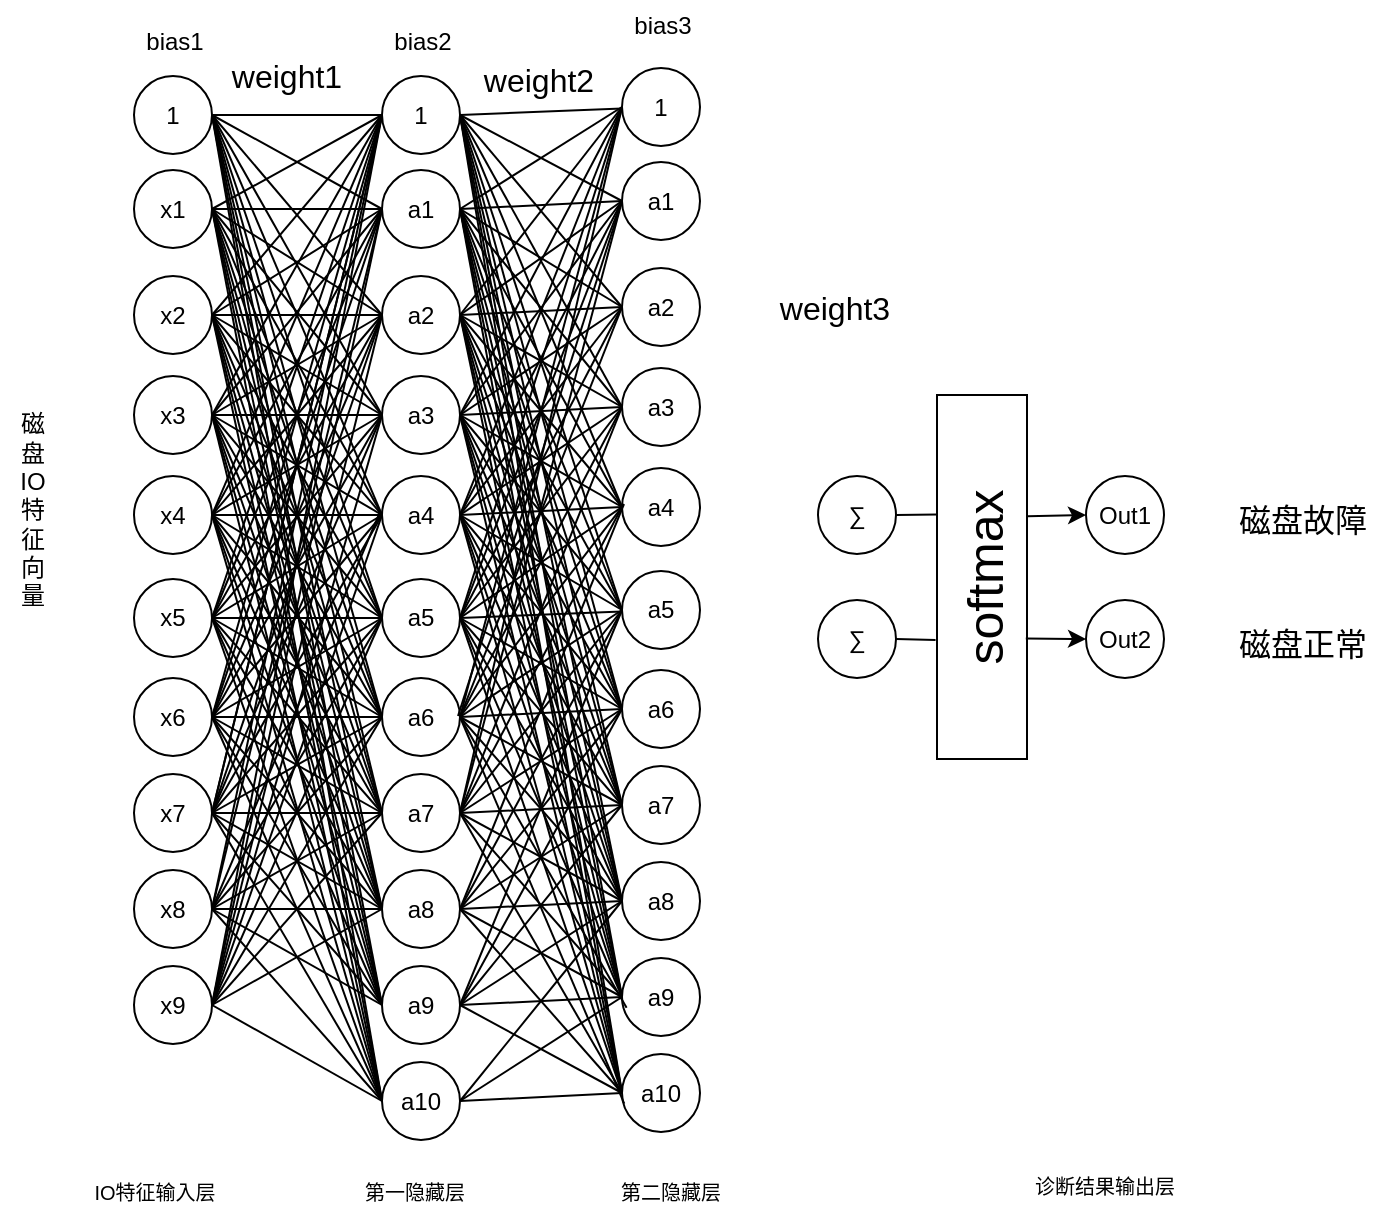 <mxfile version="20.7.2" type="github">
  <diagram id="C9G8V5Rgqqo2AVioBu7W" name="第 1 页">
    <mxGraphModel dx="-41" dy="-2584" grid="0" gridSize="10" guides="1" tooltips="1" connect="1" arrows="1" fold="1" page="0" pageScale="1" pageWidth="827" pageHeight="1169" math="0" shadow="0">
      <root>
        <mxCell id="0" />
        <mxCell id="1" parent="0" />
        <mxCell id="PAuHiyZ5nTzHcIfETweL-1" value="x1" style="ellipse;whiteSpace=wrap;html=1;aspect=fixed;" vertex="1" parent="1">
          <mxGeometry x="1093" y="3352" width="39" height="39" as="geometry" />
        </mxCell>
        <mxCell id="PAuHiyZ5nTzHcIfETweL-2" value="x2" style="ellipse;whiteSpace=wrap;html=1;aspect=fixed;" vertex="1" parent="1">
          <mxGeometry x="1093" y="3405" width="39" height="39" as="geometry" />
        </mxCell>
        <mxCell id="PAuHiyZ5nTzHcIfETweL-3" value="x3" style="ellipse;whiteSpace=wrap;html=1;aspect=fixed;" vertex="1" parent="1">
          <mxGeometry x="1093" y="3455" width="39" height="39" as="geometry" />
        </mxCell>
        <mxCell id="PAuHiyZ5nTzHcIfETweL-4" value="x4" style="ellipse;whiteSpace=wrap;html=1;aspect=fixed;" vertex="1" parent="1">
          <mxGeometry x="1093" y="3505" width="39" height="39" as="geometry" />
        </mxCell>
        <mxCell id="PAuHiyZ5nTzHcIfETweL-5" value="x5" style="ellipse;whiteSpace=wrap;html=1;aspect=fixed;" vertex="1" parent="1">
          <mxGeometry x="1093" y="3556.5" width="39" height="39" as="geometry" />
        </mxCell>
        <mxCell id="PAuHiyZ5nTzHcIfETweL-6" value="x6" style="ellipse;whiteSpace=wrap;html=1;aspect=fixed;" vertex="1" parent="1">
          <mxGeometry x="1093" y="3606" width="39" height="39" as="geometry" />
        </mxCell>
        <mxCell id="PAuHiyZ5nTzHcIfETweL-7" value="x7" style="ellipse;whiteSpace=wrap;html=1;aspect=fixed;" vertex="1" parent="1">
          <mxGeometry x="1093" y="3654" width="39" height="39" as="geometry" />
        </mxCell>
        <mxCell id="PAuHiyZ5nTzHcIfETweL-8" value="x8" style="ellipse;whiteSpace=wrap;html=1;aspect=fixed;" vertex="1" parent="1">
          <mxGeometry x="1093" y="3702" width="39" height="39" as="geometry" />
        </mxCell>
        <mxCell id="PAuHiyZ5nTzHcIfETweL-9" value="1" style="ellipse;whiteSpace=wrap;html=1;aspect=fixed;" vertex="1" parent="1">
          <mxGeometry x="1093" y="3305" width="39" height="39" as="geometry" />
        </mxCell>
        <mxCell id="PAuHiyZ5nTzHcIfETweL-10" value="bias1" style="text;html=1;align=center;verticalAlign=middle;resizable=0;points=[];autosize=1;strokeColor=none;fillColor=none;" vertex="1" parent="1">
          <mxGeometry x="1089" y="3275" width="47" height="26" as="geometry" />
        </mxCell>
        <mxCell id="PAuHiyZ5nTzHcIfETweL-11" value="x9" style="ellipse;whiteSpace=wrap;html=1;aspect=fixed;" vertex="1" parent="1">
          <mxGeometry x="1093" y="3750" width="39" height="39" as="geometry" />
        </mxCell>
        <mxCell id="PAuHiyZ5nTzHcIfETweL-12" value="磁&lt;br&gt;盘&lt;br&gt;IO&lt;br&gt;特&lt;br&gt;征&lt;br&gt;向&lt;br&gt;量" style="text;html=1;align=center;verticalAlign=middle;resizable=0;points=[];autosize=1;strokeColor=none;fillColor=none;" vertex="1" parent="1">
          <mxGeometry x="1026" y="3465" width="31" height="113" as="geometry" />
        </mxCell>
        <mxCell id="PAuHiyZ5nTzHcIfETweL-13" value="a1" style="ellipse;whiteSpace=wrap;html=1;aspect=fixed;" vertex="1" parent="1">
          <mxGeometry x="1217" y="3352" width="39" height="39" as="geometry" />
        </mxCell>
        <mxCell id="PAuHiyZ5nTzHcIfETweL-14" value="a2" style="ellipse;whiteSpace=wrap;html=1;aspect=fixed;" vertex="1" parent="1">
          <mxGeometry x="1217" y="3405" width="39" height="39" as="geometry" />
        </mxCell>
        <mxCell id="PAuHiyZ5nTzHcIfETweL-15" value="a3" style="ellipse;whiteSpace=wrap;html=1;aspect=fixed;" vertex="1" parent="1">
          <mxGeometry x="1217" y="3455" width="39" height="39" as="geometry" />
        </mxCell>
        <mxCell id="PAuHiyZ5nTzHcIfETweL-16" value="a4" style="ellipse;whiteSpace=wrap;html=1;aspect=fixed;" vertex="1" parent="1">
          <mxGeometry x="1217" y="3505" width="39" height="39" as="geometry" />
        </mxCell>
        <mxCell id="PAuHiyZ5nTzHcIfETweL-17" value="a5" style="ellipse;whiteSpace=wrap;html=1;aspect=fixed;" vertex="1" parent="1">
          <mxGeometry x="1217" y="3556.5" width="39" height="39" as="geometry" />
        </mxCell>
        <mxCell id="PAuHiyZ5nTzHcIfETweL-18" value="a6" style="ellipse;whiteSpace=wrap;html=1;aspect=fixed;" vertex="1" parent="1">
          <mxGeometry x="1217" y="3606" width="39" height="39" as="geometry" />
        </mxCell>
        <mxCell id="PAuHiyZ5nTzHcIfETweL-19" value="a7" style="ellipse;whiteSpace=wrap;html=1;aspect=fixed;" vertex="1" parent="1">
          <mxGeometry x="1217" y="3654" width="39" height="39" as="geometry" />
        </mxCell>
        <mxCell id="PAuHiyZ5nTzHcIfETweL-20" value="a8" style="ellipse;whiteSpace=wrap;html=1;aspect=fixed;" vertex="1" parent="1">
          <mxGeometry x="1217" y="3702" width="39" height="39" as="geometry" />
        </mxCell>
        <mxCell id="PAuHiyZ5nTzHcIfETweL-21" value="a9" style="ellipse;whiteSpace=wrap;html=1;aspect=fixed;" vertex="1" parent="1">
          <mxGeometry x="1217" y="3750" width="39" height="39" as="geometry" />
        </mxCell>
        <mxCell id="PAuHiyZ5nTzHcIfETweL-22" value="1" style="ellipse;whiteSpace=wrap;html=1;aspect=fixed;" vertex="1" parent="1">
          <mxGeometry x="1217" y="3305" width="39" height="39" as="geometry" />
        </mxCell>
        <mxCell id="PAuHiyZ5nTzHcIfETweL-23" value="bias2" style="text;html=1;align=center;verticalAlign=middle;resizable=0;points=[];autosize=1;strokeColor=none;fillColor=none;" vertex="1" parent="1">
          <mxGeometry x="1213" y="3275" width="47" height="26" as="geometry" />
        </mxCell>
        <mxCell id="PAuHiyZ5nTzHcIfETweL-24" value="a10" style="ellipse;whiteSpace=wrap;html=1;aspect=fixed;" vertex="1" parent="1">
          <mxGeometry x="1217" y="3798" width="39" height="39" as="geometry" />
        </mxCell>
        <mxCell id="PAuHiyZ5nTzHcIfETweL-25" value="a1" style="ellipse;whiteSpace=wrap;html=1;aspect=fixed;" vertex="1" parent="1">
          <mxGeometry x="1337" y="3348" width="39" height="39" as="geometry" />
        </mxCell>
        <mxCell id="PAuHiyZ5nTzHcIfETweL-26" value="a2" style="ellipse;whiteSpace=wrap;html=1;aspect=fixed;" vertex="1" parent="1">
          <mxGeometry x="1337" y="3401" width="39" height="39" as="geometry" />
        </mxCell>
        <mxCell id="PAuHiyZ5nTzHcIfETweL-27" value="a3" style="ellipse;whiteSpace=wrap;html=1;aspect=fixed;" vertex="1" parent="1">
          <mxGeometry x="1337" y="3451" width="39" height="39" as="geometry" />
        </mxCell>
        <mxCell id="PAuHiyZ5nTzHcIfETweL-28" value="a4" style="ellipse;whiteSpace=wrap;html=1;aspect=fixed;" vertex="1" parent="1">
          <mxGeometry x="1337" y="3501" width="39" height="39" as="geometry" />
        </mxCell>
        <mxCell id="PAuHiyZ5nTzHcIfETweL-29" value="a5" style="ellipse;whiteSpace=wrap;html=1;aspect=fixed;" vertex="1" parent="1">
          <mxGeometry x="1337" y="3552.5" width="39" height="39" as="geometry" />
        </mxCell>
        <mxCell id="PAuHiyZ5nTzHcIfETweL-30" value="a6" style="ellipse;whiteSpace=wrap;html=1;aspect=fixed;" vertex="1" parent="1">
          <mxGeometry x="1337" y="3602" width="39" height="39" as="geometry" />
        </mxCell>
        <mxCell id="PAuHiyZ5nTzHcIfETweL-31" value="a7" style="ellipse;whiteSpace=wrap;html=1;aspect=fixed;" vertex="1" parent="1">
          <mxGeometry x="1337" y="3650" width="39" height="39" as="geometry" />
        </mxCell>
        <mxCell id="PAuHiyZ5nTzHcIfETweL-32" value="a8" style="ellipse;whiteSpace=wrap;html=1;aspect=fixed;" vertex="1" parent="1">
          <mxGeometry x="1337" y="3698" width="39" height="39" as="geometry" />
        </mxCell>
        <mxCell id="PAuHiyZ5nTzHcIfETweL-33" value="a9" style="ellipse;whiteSpace=wrap;html=1;aspect=fixed;" vertex="1" parent="1">
          <mxGeometry x="1337" y="3746" width="39" height="39" as="geometry" />
        </mxCell>
        <mxCell id="PAuHiyZ5nTzHcIfETweL-34" value="1" style="ellipse;whiteSpace=wrap;html=1;aspect=fixed;" vertex="1" parent="1">
          <mxGeometry x="1337" y="3301" width="39" height="39" as="geometry" />
        </mxCell>
        <mxCell id="PAuHiyZ5nTzHcIfETweL-35" value="a10" style="ellipse;whiteSpace=wrap;html=1;aspect=fixed;" vertex="1" parent="1">
          <mxGeometry x="1337" y="3794" width="39" height="39" as="geometry" />
        </mxCell>
        <mxCell id="PAuHiyZ5nTzHcIfETweL-36" value="bias3" style="text;html=1;align=center;verticalAlign=middle;resizable=0;points=[];autosize=1;strokeColor=none;fillColor=none;" vertex="1" parent="1">
          <mxGeometry x="1333" y="3267" width="47" height="26" as="geometry" />
        </mxCell>
        <mxCell id="PAuHiyZ5nTzHcIfETweL-37" value="∑" style="ellipse;whiteSpace=wrap;html=1;aspect=fixed;" vertex="1" parent="1">
          <mxGeometry x="1435" y="3505" width="39" height="39" as="geometry" />
        </mxCell>
        <mxCell id="PAuHiyZ5nTzHcIfETweL-38" value="∑" style="ellipse;whiteSpace=wrap;html=1;aspect=fixed;" vertex="1" parent="1">
          <mxGeometry x="1435" y="3567" width="39" height="39" as="geometry" />
        </mxCell>
        <mxCell id="PAuHiyZ5nTzHcIfETweL-39" value="softmax" style="rounded=0;whiteSpace=wrap;html=1;fontSize=25;rotation=-90;" vertex="1" parent="1">
          <mxGeometry x="1426" y="3533" width="182" height="45" as="geometry" />
        </mxCell>
        <mxCell id="PAuHiyZ5nTzHcIfETweL-40" value="Out1" style="ellipse;whiteSpace=wrap;html=1;aspect=fixed;" vertex="1" parent="1">
          <mxGeometry x="1569" y="3505" width="39" height="39" as="geometry" />
        </mxCell>
        <mxCell id="PAuHiyZ5nTzHcIfETweL-41" value="Out2" style="ellipse;whiteSpace=wrap;html=1;aspect=fixed;" vertex="1" parent="1">
          <mxGeometry x="1569" y="3567" width="39" height="39" as="geometry" />
        </mxCell>
        <mxCell id="PAuHiyZ5nTzHcIfETweL-42" value="磁盘故障" style="text;html=1;align=center;verticalAlign=middle;resizable=0;points=[];autosize=1;strokeColor=none;fillColor=none;fontSize=16;" vertex="1" parent="1">
          <mxGeometry x="1636" y="3511" width="82" height="31" as="geometry" />
        </mxCell>
        <mxCell id="PAuHiyZ5nTzHcIfETweL-43" value="磁盘正常" style="text;html=1;align=center;verticalAlign=middle;resizable=0;points=[];autosize=1;strokeColor=none;fillColor=none;fontSize=16;" vertex="1" parent="1">
          <mxGeometry x="1636" y="3573" width="82" height="31" as="geometry" />
        </mxCell>
        <mxCell id="PAuHiyZ5nTzHcIfETweL-176" value="weight1" style="text;html=1;align=center;verticalAlign=middle;resizable=0;points=[];autosize=1;strokeColor=none;fillColor=none;fontSize=16;" vertex="1" parent="1">
          <mxGeometry x="1132" y="3289" width="73" height="31" as="geometry" />
        </mxCell>
        <mxCell id="PAuHiyZ5nTzHcIfETweL-177" value="weight2&lt;span style=&quot;color: rgba(0, 0, 0, 0); font-family: monospace; font-size: 0px; text-align: start;&quot;&gt;%3CmxGraphModel%3E%3Croot%3E%3CmxCell%20id%3D%220%22%2F%3E%3CmxCell%20id%3D%221%22%20parent%3D%220%22%2F%3E%3CmxCell%20id%3D%222%22%20value%3D%22weight1%22%20style%3D%22text%3Bhtml%3D1%3Balign%3Dcenter%3BverticalAlign%3Dmiddle%3Bresizable%3D0%3Bpoints%3D%5B%5D%3Bautosize%3D1%3BstrokeColor%3Dnone%3BfillColor%3Dnone%3BfontSize%3D16%3B%22%20vertex%3D%221%22%20parent%3D%221%22%3E%3CmxGeometry%20x%3D%221132%22%20y%3D%223293%22%20width%3D%2273%22%20height%3D%2231%22%20as%3D%22geometry%22%2F%3E%3C%2FmxCell%3E%3C%2Froot%3E%3C%2FmxGraphModel%3E&lt;/span&gt;" style="text;html=1;align=center;verticalAlign=middle;resizable=0;points=[];autosize=1;strokeColor=none;fillColor=none;fontSize=16;" vertex="1" parent="1">
          <mxGeometry x="1258" y="3291" width="73" height="31" as="geometry" />
        </mxCell>
        <mxCell id="PAuHiyZ5nTzHcIfETweL-178" value="weight3" style="text;html=1;align=center;verticalAlign=middle;resizable=0;points=[];autosize=1;strokeColor=none;fillColor=none;fontSize=16;" vertex="1" parent="1">
          <mxGeometry x="1406" y="3405" width="73" height="31" as="geometry" />
        </mxCell>
        <mxCell id="PAuHiyZ5nTzHcIfETweL-179" value="IO特征输入层" style="text;html=1;align=center;verticalAlign=middle;resizable=0;points=[];autosize=1;strokeColor=none;fillColor=none;fontSize=10;" vertex="1" parent="1">
          <mxGeometry x="1057" y="3850" width="91" height="26" as="geometry" />
        </mxCell>
        <mxCell id="PAuHiyZ5nTzHcIfETweL-180" value="第一隐藏层" style="text;html=1;align=center;verticalAlign=middle;resizable=0;points=[];autosize=1;strokeColor=none;fillColor=none;fontSize=10;" vertex="1" parent="1">
          <mxGeometry x="1194" y="3850" width="78" height="26" as="geometry" />
        </mxCell>
        <mxCell id="PAuHiyZ5nTzHcIfETweL-181" value="第二隐藏层" style="text;html=1;align=center;verticalAlign=middle;resizable=0;points=[];autosize=1;strokeColor=none;fillColor=none;fontSize=10;" vertex="1" parent="1">
          <mxGeometry x="1322" y="3850" width="78" height="26" as="geometry" />
        </mxCell>
        <mxCell id="PAuHiyZ5nTzHcIfETweL-182" value="诊断结果输出层" style="text;html=1;align=center;verticalAlign=middle;resizable=0;points=[];autosize=1;strokeColor=none;fillColor=none;fontSize=10;" vertex="1" parent="1">
          <mxGeometry x="1527" y="3847" width="102" height="26" as="geometry" />
        </mxCell>
        <mxCell id="PAuHiyZ5nTzHcIfETweL-187" value="" style="endArrow=none;html=1;rounded=0;exitX=1;exitY=0.5;exitDx=0;exitDy=0;entryX=0.327;entryY=-0.016;entryDx=0;entryDy=0;entryPerimeter=0;" edge="1" parent="1" source="PAuHiyZ5nTzHcIfETweL-38" target="PAuHiyZ5nTzHcIfETweL-39">
          <mxGeometry width="50" height="50" relative="1" as="geometry">
            <mxPoint x="1230" y="3580" as="sourcePoint" />
            <mxPoint x="1490" y="3587" as="targetPoint" />
          </mxGeometry>
        </mxCell>
        <mxCell id="PAuHiyZ5nTzHcIfETweL-188" value="" style="endArrow=classic;html=1;rounded=0;entryX=0;entryY=0.5;entryDx=0;entryDy=0;exitX=0.331;exitY=0.987;exitDx=0;exitDy=0;exitPerimeter=0;" edge="1" parent="1" source="PAuHiyZ5nTzHcIfETweL-39" target="PAuHiyZ5nTzHcIfETweL-41">
          <mxGeometry width="50" height="50" relative="1" as="geometry">
            <mxPoint x="1380" y="3600" as="sourcePoint" />
            <mxPoint x="1430" y="3550" as="targetPoint" />
          </mxGeometry>
        </mxCell>
        <mxCell id="PAuHiyZ5nTzHcIfETweL-189" value="" style="endArrow=none;html=1;rounded=0;exitX=1;exitY=0.5;exitDx=0;exitDy=0;entryX=0.672;entryY=0.003;entryDx=0;entryDy=0;entryPerimeter=0;" edge="1" parent="1" source="PAuHiyZ5nTzHcIfETweL-37" target="PAuHiyZ5nTzHcIfETweL-39">
          <mxGeometry width="50" height="50" relative="1" as="geometry">
            <mxPoint x="1450" y="3590" as="sourcePoint" />
            <mxPoint x="1500" y="3540" as="targetPoint" />
          </mxGeometry>
        </mxCell>
        <mxCell id="PAuHiyZ5nTzHcIfETweL-190" value="" style="endArrow=classic;html=1;rounded=0;entryX=0;entryY=0.5;entryDx=0;entryDy=0;exitX=0.667;exitY=1.003;exitDx=0;exitDy=0;exitPerimeter=0;" edge="1" parent="1" source="PAuHiyZ5nTzHcIfETweL-39" target="PAuHiyZ5nTzHcIfETweL-40">
          <mxGeometry width="50" height="50" relative="1" as="geometry">
            <mxPoint x="1450" y="3590" as="sourcePoint" />
            <mxPoint x="1500" y="3540" as="targetPoint" />
          </mxGeometry>
        </mxCell>
        <mxCell id="PAuHiyZ5nTzHcIfETweL-192" value="" style="endArrow=none;html=1;rounded=0;exitX=1;exitY=0.5;exitDx=0;exitDy=0;entryX=0;entryY=0.5;entryDx=0;entryDy=0;" edge="1" parent="1" source="PAuHiyZ5nTzHcIfETweL-9" target="PAuHiyZ5nTzHcIfETweL-22">
          <mxGeometry width="50" height="50" relative="1" as="geometry">
            <mxPoint x="1246" y="3487" as="sourcePoint" />
            <mxPoint x="1296" y="3437" as="targetPoint" />
          </mxGeometry>
        </mxCell>
        <mxCell id="PAuHiyZ5nTzHcIfETweL-193" value="" style="endArrow=none;html=1;rounded=0;exitX=1;exitY=0.5;exitDx=0;exitDy=0;entryX=0;entryY=0.5;entryDx=0;entryDy=0;" edge="1" parent="1" source="PAuHiyZ5nTzHcIfETweL-9" target="PAuHiyZ5nTzHcIfETweL-13">
          <mxGeometry width="50" height="50" relative="1" as="geometry">
            <mxPoint x="1246" y="3487" as="sourcePoint" />
            <mxPoint x="1296" y="3437" as="targetPoint" />
          </mxGeometry>
        </mxCell>
        <mxCell id="PAuHiyZ5nTzHcIfETweL-194" value="" style="endArrow=none;html=1;rounded=0;exitX=1;exitY=0.5;exitDx=0;exitDy=0;entryX=0;entryY=0.5;entryDx=0;entryDy=0;" edge="1" parent="1" source="PAuHiyZ5nTzHcIfETweL-9" target="PAuHiyZ5nTzHcIfETweL-14">
          <mxGeometry width="50" height="50" relative="1" as="geometry">
            <mxPoint x="1246" y="3487" as="sourcePoint" />
            <mxPoint x="1296" y="3437" as="targetPoint" />
          </mxGeometry>
        </mxCell>
        <mxCell id="PAuHiyZ5nTzHcIfETweL-195" value="" style="endArrow=none;html=1;rounded=0;exitX=1;exitY=0.5;exitDx=0;exitDy=0;entryX=0;entryY=0.5;entryDx=0;entryDy=0;" edge="1" parent="1" source="PAuHiyZ5nTzHcIfETweL-9" target="PAuHiyZ5nTzHcIfETweL-15">
          <mxGeometry width="50" height="50" relative="1" as="geometry">
            <mxPoint x="1246" y="3487" as="sourcePoint" />
            <mxPoint x="1296" y="3437" as="targetPoint" />
          </mxGeometry>
        </mxCell>
        <mxCell id="PAuHiyZ5nTzHcIfETweL-196" value="" style="endArrow=none;html=1;rounded=0;exitX=1;exitY=0.5;exitDx=0;exitDy=0;entryX=0;entryY=0.5;entryDx=0;entryDy=0;" edge="1" parent="1" source="PAuHiyZ5nTzHcIfETweL-9" target="PAuHiyZ5nTzHcIfETweL-16">
          <mxGeometry width="50" height="50" relative="1" as="geometry">
            <mxPoint x="1246" y="3487" as="sourcePoint" />
            <mxPoint x="1296" y="3437" as="targetPoint" />
          </mxGeometry>
        </mxCell>
        <mxCell id="PAuHiyZ5nTzHcIfETweL-197" value="" style="endArrow=none;html=1;rounded=0;exitX=1;exitY=0.5;exitDx=0;exitDy=0;entryX=0;entryY=0.5;entryDx=0;entryDy=0;" edge="1" parent="1" source="PAuHiyZ5nTzHcIfETweL-9" target="PAuHiyZ5nTzHcIfETweL-17">
          <mxGeometry width="50" height="50" relative="1" as="geometry">
            <mxPoint x="1246" y="3487" as="sourcePoint" />
            <mxPoint x="1296" y="3437" as="targetPoint" />
          </mxGeometry>
        </mxCell>
        <mxCell id="PAuHiyZ5nTzHcIfETweL-198" value="" style="endArrow=none;html=1;rounded=0;exitX=1;exitY=0.5;exitDx=0;exitDy=0;entryX=0;entryY=0.5;entryDx=0;entryDy=0;" edge="1" parent="1" source="PAuHiyZ5nTzHcIfETweL-9" target="PAuHiyZ5nTzHcIfETweL-18">
          <mxGeometry width="50" height="50" relative="1" as="geometry">
            <mxPoint x="1246" y="3521" as="sourcePoint" />
            <mxPoint x="1296" y="3471" as="targetPoint" />
          </mxGeometry>
        </mxCell>
        <mxCell id="PAuHiyZ5nTzHcIfETweL-199" value="" style="endArrow=none;html=1;rounded=0;exitX=1;exitY=0.5;exitDx=0;exitDy=0;entryX=0;entryY=0.5;entryDx=0;entryDy=0;" edge="1" parent="1" source="PAuHiyZ5nTzHcIfETweL-9" target="PAuHiyZ5nTzHcIfETweL-19">
          <mxGeometry width="50" height="50" relative="1" as="geometry">
            <mxPoint x="1246" y="3521" as="sourcePoint" />
            <mxPoint x="1296" y="3471" as="targetPoint" />
          </mxGeometry>
        </mxCell>
        <mxCell id="PAuHiyZ5nTzHcIfETweL-200" value="" style="endArrow=none;html=1;rounded=0;exitX=1;exitY=0.5;exitDx=0;exitDy=0;entryX=0;entryY=0.5;entryDx=0;entryDy=0;" edge="1" parent="1" source="PAuHiyZ5nTzHcIfETweL-9" target="PAuHiyZ5nTzHcIfETweL-20">
          <mxGeometry width="50" height="50" relative="1" as="geometry">
            <mxPoint x="1246" y="3487" as="sourcePoint" />
            <mxPoint x="1296" y="3437" as="targetPoint" />
          </mxGeometry>
        </mxCell>
        <mxCell id="PAuHiyZ5nTzHcIfETweL-201" value="" style="endArrow=none;html=1;rounded=0;exitX=1;exitY=0.5;exitDx=0;exitDy=0;entryX=0;entryY=0.5;entryDx=0;entryDy=0;" edge="1" parent="1" source="PAuHiyZ5nTzHcIfETweL-9" target="PAuHiyZ5nTzHcIfETweL-21">
          <mxGeometry width="50" height="50" relative="1" as="geometry">
            <mxPoint x="1246" y="3521" as="sourcePoint" />
            <mxPoint x="1296" y="3471" as="targetPoint" />
          </mxGeometry>
        </mxCell>
        <mxCell id="PAuHiyZ5nTzHcIfETweL-202" value="" style="endArrow=none;html=1;rounded=0;exitX=1;exitY=0.5;exitDx=0;exitDy=0;entryX=0;entryY=0.5;entryDx=0;entryDy=0;" edge="1" parent="1" source="PAuHiyZ5nTzHcIfETweL-9" target="PAuHiyZ5nTzHcIfETweL-24">
          <mxGeometry width="50" height="50" relative="1" as="geometry">
            <mxPoint x="1241" y="3565" as="sourcePoint" />
            <mxPoint x="1291" y="3515" as="targetPoint" />
          </mxGeometry>
        </mxCell>
        <mxCell id="PAuHiyZ5nTzHcIfETweL-203" value="" style="endArrow=none;html=1;rounded=0;exitX=1;exitY=0.5;exitDx=0;exitDy=0;entryX=0;entryY=0.5;entryDx=0;entryDy=0;" edge="1" parent="1" source="PAuHiyZ5nTzHcIfETweL-1" target="PAuHiyZ5nTzHcIfETweL-22">
          <mxGeometry width="50" height="50" relative="1" as="geometry">
            <mxPoint x="1241" y="3565" as="sourcePoint" />
            <mxPoint x="1291" y="3515" as="targetPoint" />
          </mxGeometry>
        </mxCell>
        <mxCell id="PAuHiyZ5nTzHcIfETweL-204" value="" style="endArrow=none;html=1;rounded=0;exitX=1;exitY=0.5;exitDx=0;exitDy=0;entryX=0;entryY=0.5;entryDx=0;entryDy=0;" edge="1" parent="1" source="PAuHiyZ5nTzHcIfETweL-1" target="PAuHiyZ5nTzHcIfETweL-13">
          <mxGeometry width="50" height="50" relative="1" as="geometry">
            <mxPoint x="1241" y="3565" as="sourcePoint" />
            <mxPoint x="1291" y="3515" as="targetPoint" />
          </mxGeometry>
        </mxCell>
        <mxCell id="PAuHiyZ5nTzHcIfETweL-205" value="" style="endArrow=none;html=1;rounded=0;exitX=1;exitY=0.5;exitDx=0;exitDy=0;entryX=0;entryY=0.5;entryDx=0;entryDy=0;" edge="1" parent="1" source="PAuHiyZ5nTzHcIfETweL-1" target="PAuHiyZ5nTzHcIfETweL-14">
          <mxGeometry width="50" height="50" relative="1" as="geometry">
            <mxPoint x="1241" y="3565" as="sourcePoint" />
            <mxPoint x="1291" y="3515" as="targetPoint" />
          </mxGeometry>
        </mxCell>
        <mxCell id="PAuHiyZ5nTzHcIfETweL-206" value="" style="endArrow=none;html=1;rounded=0;exitX=1;exitY=0.5;exitDx=0;exitDy=0;entryX=0;entryY=0.5;entryDx=0;entryDy=0;" edge="1" parent="1" source="PAuHiyZ5nTzHcIfETweL-1" target="PAuHiyZ5nTzHcIfETweL-15">
          <mxGeometry width="50" height="50" relative="1" as="geometry">
            <mxPoint x="1241" y="3565" as="sourcePoint" />
            <mxPoint x="1291" y="3515" as="targetPoint" />
          </mxGeometry>
        </mxCell>
        <mxCell id="PAuHiyZ5nTzHcIfETweL-207" value="" style="endArrow=none;html=1;rounded=0;exitX=1;exitY=0.5;exitDx=0;exitDy=0;entryX=0;entryY=0.5;entryDx=0;entryDy=0;" edge="1" parent="1" source="PAuHiyZ5nTzHcIfETweL-1" target="PAuHiyZ5nTzHcIfETweL-16">
          <mxGeometry width="50" height="50" relative="1" as="geometry">
            <mxPoint x="1241" y="3565" as="sourcePoint" />
            <mxPoint x="1291" y="3515" as="targetPoint" />
          </mxGeometry>
        </mxCell>
        <mxCell id="PAuHiyZ5nTzHcIfETweL-208" value="" style="endArrow=none;html=1;rounded=0;exitX=1;exitY=0.5;exitDx=0;exitDy=0;entryX=0;entryY=0.5;entryDx=0;entryDy=0;" edge="1" parent="1" source="PAuHiyZ5nTzHcIfETweL-1" target="PAuHiyZ5nTzHcIfETweL-17">
          <mxGeometry width="50" height="50" relative="1" as="geometry">
            <mxPoint x="1241" y="3565" as="sourcePoint" />
            <mxPoint x="1291" y="3515" as="targetPoint" />
          </mxGeometry>
        </mxCell>
        <mxCell id="PAuHiyZ5nTzHcIfETweL-209" value="" style="endArrow=none;html=1;rounded=0;exitX=1;exitY=0.5;exitDx=0;exitDy=0;entryX=0;entryY=0.5;entryDx=0;entryDy=0;" edge="1" parent="1" source="PAuHiyZ5nTzHcIfETweL-1" target="PAuHiyZ5nTzHcIfETweL-18">
          <mxGeometry width="50" height="50" relative="1" as="geometry">
            <mxPoint x="1241" y="3565" as="sourcePoint" />
            <mxPoint x="1291" y="3515" as="targetPoint" />
          </mxGeometry>
        </mxCell>
        <mxCell id="PAuHiyZ5nTzHcIfETweL-210" value="" style="endArrow=none;html=1;rounded=0;exitX=1;exitY=0.5;exitDx=0;exitDy=0;entryX=0;entryY=0.5;entryDx=0;entryDy=0;" edge="1" parent="1" source="PAuHiyZ5nTzHcIfETweL-1" target="PAuHiyZ5nTzHcIfETweL-19">
          <mxGeometry width="50" height="50" relative="1" as="geometry">
            <mxPoint x="1241" y="3565" as="sourcePoint" />
            <mxPoint x="1291" y="3515" as="targetPoint" />
          </mxGeometry>
        </mxCell>
        <mxCell id="PAuHiyZ5nTzHcIfETweL-211" value="" style="endArrow=none;html=1;rounded=0;exitX=1;exitY=0.5;exitDx=0;exitDy=0;entryX=0;entryY=0.5;entryDx=0;entryDy=0;" edge="1" parent="1" source="PAuHiyZ5nTzHcIfETweL-1" target="PAuHiyZ5nTzHcIfETweL-20">
          <mxGeometry width="50" height="50" relative="1" as="geometry">
            <mxPoint x="1241" y="3565" as="sourcePoint" />
            <mxPoint x="1291" y="3515" as="targetPoint" />
          </mxGeometry>
        </mxCell>
        <mxCell id="PAuHiyZ5nTzHcIfETweL-212" value="" style="endArrow=none;html=1;rounded=0;exitX=1;exitY=0.5;exitDx=0;exitDy=0;entryX=0;entryY=0.5;entryDx=0;entryDy=0;" edge="1" parent="1" source="PAuHiyZ5nTzHcIfETweL-1" target="PAuHiyZ5nTzHcIfETweL-21">
          <mxGeometry width="50" height="50" relative="1" as="geometry">
            <mxPoint x="1241" y="3565" as="sourcePoint" />
            <mxPoint x="1291" y="3515" as="targetPoint" />
          </mxGeometry>
        </mxCell>
        <mxCell id="PAuHiyZ5nTzHcIfETweL-213" value="" style="endArrow=none;html=1;rounded=0;exitX=1;exitY=0.5;exitDx=0;exitDy=0;entryX=0;entryY=0.5;entryDx=0;entryDy=0;" edge="1" parent="1" source="PAuHiyZ5nTzHcIfETweL-1" target="PAuHiyZ5nTzHcIfETweL-24">
          <mxGeometry width="50" height="50" relative="1" as="geometry">
            <mxPoint x="1241" y="3565" as="sourcePoint" />
            <mxPoint x="1291" y="3515" as="targetPoint" />
          </mxGeometry>
        </mxCell>
        <mxCell id="PAuHiyZ5nTzHcIfETweL-214" value="" style="endArrow=none;html=1;rounded=0;exitX=1;exitY=0.5;exitDx=0;exitDy=0;entryX=0;entryY=0.5;entryDx=0;entryDy=0;" edge="1" parent="1" source="PAuHiyZ5nTzHcIfETweL-2" target="PAuHiyZ5nTzHcIfETweL-22">
          <mxGeometry width="50" height="50" relative="1" as="geometry">
            <mxPoint x="1241" y="3565" as="sourcePoint" />
            <mxPoint x="1291" y="3515" as="targetPoint" />
          </mxGeometry>
        </mxCell>
        <mxCell id="PAuHiyZ5nTzHcIfETweL-215" value="" style="endArrow=none;html=1;rounded=0;exitX=1;exitY=0.5;exitDx=0;exitDy=0;entryX=0;entryY=0.5;entryDx=0;entryDy=0;" edge="1" parent="1" source="PAuHiyZ5nTzHcIfETweL-2" target="PAuHiyZ5nTzHcIfETweL-13">
          <mxGeometry width="50" height="50" relative="1" as="geometry">
            <mxPoint x="1241" y="3565" as="sourcePoint" />
            <mxPoint x="1291" y="3515" as="targetPoint" />
          </mxGeometry>
        </mxCell>
        <mxCell id="PAuHiyZ5nTzHcIfETweL-216" value="" style="endArrow=none;html=1;rounded=0;exitX=1;exitY=0.5;exitDx=0;exitDy=0;entryX=0;entryY=0.5;entryDx=0;entryDy=0;" edge="1" parent="1" source="PAuHiyZ5nTzHcIfETweL-2" target="PAuHiyZ5nTzHcIfETweL-14">
          <mxGeometry width="50" height="50" relative="1" as="geometry">
            <mxPoint x="1241" y="3565" as="sourcePoint" />
            <mxPoint x="1291" y="3515" as="targetPoint" />
          </mxGeometry>
        </mxCell>
        <mxCell id="PAuHiyZ5nTzHcIfETweL-217" value="" style="endArrow=none;html=1;rounded=0;entryX=0;entryY=0.5;entryDx=0;entryDy=0;exitX=1;exitY=0.5;exitDx=0;exitDy=0;" edge="1" parent="1" source="PAuHiyZ5nTzHcIfETweL-2" target="PAuHiyZ5nTzHcIfETweL-14">
          <mxGeometry width="50" height="50" relative="1" as="geometry">
            <mxPoint x="1131" y="3423" as="sourcePoint" />
            <mxPoint x="1291" y="3458" as="targetPoint" />
          </mxGeometry>
        </mxCell>
        <mxCell id="PAuHiyZ5nTzHcIfETweL-218" value="" style="endArrow=none;html=1;rounded=0;exitX=1;exitY=0.5;exitDx=0;exitDy=0;entryX=0;entryY=0.5;entryDx=0;entryDy=0;" edge="1" parent="1" source="PAuHiyZ5nTzHcIfETweL-2" target="PAuHiyZ5nTzHcIfETweL-15">
          <mxGeometry width="50" height="50" relative="1" as="geometry">
            <mxPoint x="1241" y="3508" as="sourcePoint" />
            <mxPoint x="1291" y="3458" as="targetPoint" />
          </mxGeometry>
        </mxCell>
        <mxCell id="PAuHiyZ5nTzHcIfETweL-219" value="" style="endArrow=none;html=1;rounded=0;exitX=1;exitY=0.5;exitDx=0;exitDy=0;entryX=0;entryY=0.5;entryDx=0;entryDy=0;" edge="1" parent="1" source="PAuHiyZ5nTzHcIfETweL-2" target="PAuHiyZ5nTzHcIfETweL-16">
          <mxGeometry width="50" height="50" relative="1" as="geometry">
            <mxPoint x="1241" y="3508" as="sourcePoint" />
            <mxPoint x="1291" y="3458" as="targetPoint" />
          </mxGeometry>
        </mxCell>
        <mxCell id="PAuHiyZ5nTzHcIfETweL-220" value="" style="endArrow=none;html=1;rounded=0;exitX=1;exitY=0.5;exitDx=0;exitDy=0;entryX=0;entryY=0.5;entryDx=0;entryDy=0;" edge="1" parent="1" source="PAuHiyZ5nTzHcIfETweL-2" target="PAuHiyZ5nTzHcIfETweL-17">
          <mxGeometry width="50" height="50" relative="1" as="geometry">
            <mxPoint x="1241" y="3565" as="sourcePoint" />
            <mxPoint x="1291" y="3515" as="targetPoint" />
          </mxGeometry>
        </mxCell>
        <mxCell id="PAuHiyZ5nTzHcIfETweL-221" value="" style="endArrow=none;html=1;rounded=0;exitX=1;exitY=0.5;exitDx=0;exitDy=0;entryX=0;entryY=0.5;entryDx=0;entryDy=0;" edge="1" parent="1" source="PAuHiyZ5nTzHcIfETweL-2" target="PAuHiyZ5nTzHcIfETweL-18">
          <mxGeometry width="50" height="50" relative="1" as="geometry">
            <mxPoint x="1241" y="3565" as="sourcePoint" />
            <mxPoint x="1291" y="3515" as="targetPoint" />
          </mxGeometry>
        </mxCell>
        <mxCell id="PAuHiyZ5nTzHcIfETweL-222" value="" style="endArrow=none;html=1;rounded=0;exitX=1;exitY=0.5;exitDx=0;exitDy=0;entryX=0;entryY=0.5;entryDx=0;entryDy=0;" edge="1" parent="1" source="PAuHiyZ5nTzHcIfETweL-2" target="PAuHiyZ5nTzHcIfETweL-19">
          <mxGeometry width="50" height="50" relative="1" as="geometry">
            <mxPoint x="1241" y="3565" as="sourcePoint" />
            <mxPoint x="1291" y="3515" as="targetPoint" />
          </mxGeometry>
        </mxCell>
        <mxCell id="PAuHiyZ5nTzHcIfETweL-223" value="" style="endArrow=none;html=1;rounded=0;exitX=1;exitY=0.5;exitDx=0;exitDy=0;entryX=0;entryY=0.5;entryDx=0;entryDy=0;" edge="1" parent="1" source="PAuHiyZ5nTzHcIfETweL-2" target="PAuHiyZ5nTzHcIfETweL-20">
          <mxGeometry width="50" height="50" relative="1" as="geometry">
            <mxPoint x="1241" y="3565" as="sourcePoint" />
            <mxPoint x="1291" y="3515" as="targetPoint" />
          </mxGeometry>
        </mxCell>
        <mxCell id="PAuHiyZ5nTzHcIfETweL-224" value="" style="endArrow=none;html=1;rounded=0;exitX=1;exitY=0.5;exitDx=0;exitDy=0;entryX=0;entryY=0.5;entryDx=0;entryDy=0;" edge="1" parent="1" source="PAuHiyZ5nTzHcIfETweL-2" target="PAuHiyZ5nTzHcIfETweL-21">
          <mxGeometry width="50" height="50" relative="1" as="geometry">
            <mxPoint x="1241" y="3565" as="sourcePoint" />
            <mxPoint x="1291" y="3515" as="targetPoint" />
          </mxGeometry>
        </mxCell>
        <mxCell id="PAuHiyZ5nTzHcIfETweL-225" value="" style="endArrow=none;html=1;rounded=0;exitX=1;exitY=0.5;exitDx=0;exitDy=0;entryX=0;entryY=0.5;entryDx=0;entryDy=0;" edge="1" parent="1" source="PAuHiyZ5nTzHcIfETweL-2" target="PAuHiyZ5nTzHcIfETweL-24">
          <mxGeometry width="50" height="50" relative="1" as="geometry">
            <mxPoint x="1241" y="3565" as="sourcePoint" />
            <mxPoint x="1291" y="3515" as="targetPoint" />
          </mxGeometry>
        </mxCell>
        <mxCell id="PAuHiyZ5nTzHcIfETweL-226" value="" style="endArrow=none;html=1;rounded=0;exitX=1;exitY=0.5;exitDx=0;exitDy=0;entryX=0;entryY=0.5;entryDx=0;entryDy=0;" edge="1" parent="1" source="PAuHiyZ5nTzHcIfETweL-3" target="PAuHiyZ5nTzHcIfETweL-22">
          <mxGeometry width="50" height="50" relative="1" as="geometry">
            <mxPoint x="1241" y="3565" as="sourcePoint" />
            <mxPoint x="1291" y="3515" as="targetPoint" />
          </mxGeometry>
        </mxCell>
        <mxCell id="PAuHiyZ5nTzHcIfETweL-227" value="" style="endArrow=none;html=1;rounded=0;exitX=1;exitY=0.5;exitDx=0;exitDy=0;entryX=0;entryY=0.5;entryDx=0;entryDy=0;" edge="1" parent="1" source="PAuHiyZ5nTzHcIfETweL-3" target="PAuHiyZ5nTzHcIfETweL-13">
          <mxGeometry width="50" height="50" relative="1" as="geometry">
            <mxPoint x="1241" y="3565" as="sourcePoint" />
            <mxPoint x="1291" y="3515" as="targetPoint" />
          </mxGeometry>
        </mxCell>
        <mxCell id="PAuHiyZ5nTzHcIfETweL-228" value="" style="endArrow=none;html=1;rounded=0;exitX=1;exitY=0.5;exitDx=0;exitDy=0;entryX=0;entryY=0.5;entryDx=0;entryDy=0;" edge="1" parent="1" source="PAuHiyZ5nTzHcIfETweL-3" target="PAuHiyZ5nTzHcIfETweL-14">
          <mxGeometry width="50" height="50" relative="1" as="geometry">
            <mxPoint x="1241" y="3565" as="sourcePoint" />
            <mxPoint x="1291" y="3515" as="targetPoint" />
          </mxGeometry>
        </mxCell>
        <mxCell id="PAuHiyZ5nTzHcIfETweL-229" value="" style="endArrow=none;html=1;rounded=0;exitX=1;exitY=0.5;exitDx=0;exitDy=0;entryX=0;entryY=0.5;entryDx=0;entryDy=0;" edge="1" parent="1" source="PAuHiyZ5nTzHcIfETweL-3" target="PAuHiyZ5nTzHcIfETweL-15">
          <mxGeometry width="50" height="50" relative="1" as="geometry">
            <mxPoint x="1241" y="3565" as="sourcePoint" />
            <mxPoint x="1291" y="3515" as="targetPoint" />
          </mxGeometry>
        </mxCell>
        <mxCell id="PAuHiyZ5nTzHcIfETweL-230" value="" style="endArrow=none;html=1;rounded=0;exitX=1;exitY=0.5;exitDx=0;exitDy=0;entryX=0;entryY=0.5;entryDx=0;entryDy=0;" edge="1" parent="1" source="PAuHiyZ5nTzHcIfETweL-3" target="PAuHiyZ5nTzHcIfETweL-16">
          <mxGeometry width="50" height="50" relative="1" as="geometry">
            <mxPoint x="1241" y="3565" as="sourcePoint" />
            <mxPoint x="1291" y="3515" as="targetPoint" />
          </mxGeometry>
        </mxCell>
        <mxCell id="PAuHiyZ5nTzHcIfETweL-231" value="" style="endArrow=none;html=1;rounded=0;exitX=1;exitY=0.5;exitDx=0;exitDy=0;entryX=0;entryY=0.5;entryDx=0;entryDy=0;" edge="1" parent="1" source="PAuHiyZ5nTzHcIfETweL-3" target="PAuHiyZ5nTzHcIfETweL-17">
          <mxGeometry width="50" height="50" relative="1" as="geometry">
            <mxPoint x="1241" y="3565" as="sourcePoint" />
            <mxPoint x="1291" y="3515" as="targetPoint" />
          </mxGeometry>
        </mxCell>
        <mxCell id="PAuHiyZ5nTzHcIfETweL-232" value="" style="endArrow=none;html=1;rounded=0;exitX=1;exitY=0.5;exitDx=0;exitDy=0;entryX=0;entryY=0.5;entryDx=0;entryDy=0;" edge="1" parent="1" source="PAuHiyZ5nTzHcIfETweL-3" target="PAuHiyZ5nTzHcIfETweL-18">
          <mxGeometry width="50" height="50" relative="1" as="geometry">
            <mxPoint x="1241" y="3565" as="sourcePoint" />
            <mxPoint x="1291" y="3515" as="targetPoint" />
          </mxGeometry>
        </mxCell>
        <mxCell id="PAuHiyZ5nTzHcIfETweL-233" value="" style="endArrow=none;html=1;rounded=0;exitX=1;exitY=0.5;exitDx=0;exitDy=0;entryX=0;entryY=0.5;entryDx=0;entryDy=0;" edge="1" parent="1" source="PAuHiyZ5nTzHcIfETweL-3" target="PAuHiyZ5nTzHcIfETweL-19">
          <mxGeometry width="50" height="50" relative="1" as="geometry">
            <mxPoint x="1241" y="3565" as="sourcePoint" />
            <mxPoint x="1291" y="3515" as="targetPoint" />
          </mxGeometry>
        </mxCell>
        <mxCell id="PAuHiyZ5nTzHcIfETweL-234" value="" style="endArrow=none;html=1;rounded=0;exitX=1;exitY=0.5;exitDx=0;exitDy=0;entryX=0;entryY=0.5;entryDx=0;entryDy=0;" edge="1" parent="1" source="PAuHiyZ5nTzHcIfETweL-3" target="PAuHiyZ5nTzHcIfETweL-20">
          <mxGeometry width="50" height="50" relative="1" as="geometry">
            <mxPoint x="1241" y="3565" as="sourcePoint" />
            <mxPoint x="1291" y="3515" as="targetPoint" />
          </mxGeometry>
        </mxCell>
        <mxCell id="PAuHiyZ5nTzHcIfETweL-235" value="" style="endArrow=none;html=1;rounded=0;exitX=1;exitY=0.5;exitDx=0;exitDy=0;entryX=0;entryY=0.5;entryDx=0;entryDy=0;" edge="1" parent="1" source="PAuHiyZ5nTzHcIfETweL-3" target="PAuHiyZ5nTzHcIfETweL-21">
          <mxGeometry width="50" height="50" relative="1" as="geometry">
            <mxPoint x="1241" y="3565" as="sourcePoint" />
            <mxPoint x="1291" y="3515" as="targetPoint" />
          </mxGeometry>
        </mxCell>
        <mxCell id="PAuHiyZ5nTzHcIfETweL-236" value="" style="endArrow=none;html=1;rounded=0;exitX=1;exitY=0.5;exitDx=0;exitDy=0;entryX=0;entryY=0.5;entryDx=0;entryDy=0;" edge="1" parent="1" source="PAuHiyZ5nTzHcIfETweL-3" target="PAuHiyZ5nTzHcIfETweL-24">
          <mxGeometry width="50" height="50" relative="1" as="geometry">
            <mxPoint x="1241" y="3565" as="sourcePoint" />
            <mxPoint x="1291" y="3515" as="targetPoint" />
          </mxGeometry>
        </mxCell>
        <mxCell id="PAuHiyZ5nTzHcIfETweL-237" value="" style="endArrow=none;html=1;rounded=0;exitX=1;exitY=0.5;exitDx=0;exitDy=0;entryX=0;entryY=0.5;entryDx=0;entryDy=0;" edge="1" parent="1" source="PAuHiyZ5nTzHcIfETweL-4" target="PAuHiyZ5nTzHcIfETweL-22">
          <mxGeometry width="50" height="50" relative="1" as="geometry">
            <mxPoint x="1241" y="3565" as="sourcePoint" />
            <mxPoint x="1291" y="3515" as="targetPoint" />
          </mxGeometry>
        </mxCell>
        <mxCell id="PAuHiyZ5nTzHcIfETweL-238" value="" style="endArrow=none;html=1;rounded=0;exitX=1;exitY=0.5;exitDx=0;exitDy=0;entryX=0;entryY=0.5;entryDx=0;entryDy=0;" edge="1" parent="1" source="PAuHiyZ5nTzHcIfETweL-4" target="PAuHiyZ5nTzHcIfETweL-13">
          <mxGeometry width="50" height="50" relative="1" as="geometry">
            <mxPoint x="1241" y="3565" as="sourcePoint" />
            <mxPoint x="1291" y="3515" as="targetPoint" />
          </mxGeometry>
        </mxCell>
        <mxCell id="PAuHiyZ5nTzHcIfETweL-239" value="" style="endArrow=none;html=1;rounded=0;exitX=1;exitY=0.5;exitDx=0;exitDy=0;entryX=0;entryY=0.5;entryDx=0;entryDy=0;" edge="1" parent="1" source="PAuHiyZ5nTzHcIfETweL-4" target="PAuHiyZ5nTzHcIfETweL-14">
          <mxGeometry width="50" height="50" relative="1" as="geometry">
            <mxPoint x="1241" y="3565" as="sourcePoint" />
            <mxPoint x="1291" y="3515" as="targetPoint" />
          </mxGeometry>
        </mxCell>
        <mxCell id="PAuHiyZ5nTzHcIfETweL-240" value="" style="endArrow=none;html=1;rounded=0;exitX=1;exitY=0.5;exitDx=0;exitDy=0;entryX=0;entryY=0.5;entryDx=0;entryDy=0;" edge="1" parent="1" source="PAuHiyZ5nTzHcIfETweL-4" target="PAuHiyZ5nTzHcIfETweL-15">
          <mxGeometry width="50" height="50" relative="1" as="geometry">
            <mxPoint x="1241" y="3565" as="sourcePoint" />
            <mxPoint x="1291" y="3515" as="targetPoint" />
          </mxGeometry>
        </mxCell>
        <mxCell id="PAuHiyZ5nTzHcIfETweL-241" value="" style="endArrow=none;html=1;rounded=0;exitX=1;exitY=0.5;exitDx=0;exitDy=0;entryX=0;entryY=0.5;entryDx=0;entryDy=0;" edge="1" parent="1" source="PAuHiyZ5nTzHcIfETweL-4" target="PAuHiyZ5nTzHcIfETweL-16">
          <mxGeometry width="50" height="50" relative="1" as="geometry">
            <mxPoint x="1241" y="3565" as="sourcePoint" />
            <mxPoint x="1291" y="3515" as="targetPoint" />
          </mxGeometry>
        </mxCell>
        <mxCell id="PAuHiyZ5nTzHcIfETweL-242" value="" style="endArrow=none;html=1;rounded=0;exitX=1;exitY=0.5;exitDx=0;exitDy=0;entryX=0;entryY=0.5;entryDx=0;entryDy=0;" edge="1" parent="1" source="PAuHiyZ5nTzHcIfETweL-4" target="PAuHiyZ5nTzHcIfETweL-17">
          <mxGeometry width="50" height="50" relative="1" as="geometry">
            <mxPoint x="1241" y="3565" as="sourcePoint" />
            <mxPoint x="1291" y="3515" as="targetPoint" />
          </mxGeometry>
        </mxCell>
        <mxCell id="PAuHiyZ5nTzHcIfETweL-243" value="" style="endArrow=none;html=1;rounded=0;exitX=1;exitY=0.5;exitDx=0;exitDy=0;entryX=0;entryY=0.5;entryDx=0;entryDy=0;" edge="1" parent="1" source="PAuHiyZ5nTzHcIfETweL-4" target="PAuHiyZ5nTzHcIfETweL-18">
          <mxGeometry width="50" height="50" relative="1" as="geometry">
            <mxPoint x="1241" y="3565" as="sourcePoint" />
            <mxPoint x="1291" y="3515" as="targetPoint" />
          </mxGeometry>
        </mxCell>
        <mxCell id="PAuHiyZ5nTzHcIfETweL-244" value="" style="endArrow=none;html=1;rounded=0;exitX=1;exitY=0.5;exitDx=0;exitDy=0;entryX=0;entryY=0.5;entryDx=0;entryDy=0;" edge="1" parent="1" source="PAuHiyZ5nTzHcIfETweL-4" target="PAuHiyZ5nTzHcIfETweL-19">
          <mxGeometry width="50" height="50" relative="1" as="geometry">
            <mxPoint x="1241" y="3565" as="sourcePoint" />
            <mxPoint x="1291" y="3515" as="targetPoint" />
          </mxGeometry>
        </mxCell>
        <mxCell id="PAuHiyZ5nTzHcIfETweL-245" value="" style="endArrow=none;html=1;rounded=0;exitX=1;exitY=0.5;exitDx=0;exitDy=0;entryX=0;entryY=0.5;entryDx=0;entryDy=0;" edge="1" parent="1" source="PAuHiyZ5nTzHcIfETweL-4" target="PAuHiyZ5nTzHcIfETweL-20">
          <mxGeometry width="50" height="50" relative="1" as="geometry">
            <mxPoint x="1241" y="3565" as="sourcePoint" />
            <mxPoint x="1291" y="3515" as="targetPoint" />
          </mxGeometry>
        </mxCell>
        <mxCell id="PAuHiyZ5nTzHcIfETweL-246" value="" style="endArrow=none;html=1;rounded=0;exitX=1;exitY=0.5;exitDx=0;exitDy=0;entryX=0;entryY=0.5;entryDx=0;entryDy=0;" edge="1" parent="1" source="PAuHiyZ5nTzHcIfETweL-4" target="PAuHiyZ5nTzHcIfETweL-21">
          <mxGeometry width="50" height="50" relative="1" as="geometry">
            <mxPoint x="1241" y="3565" as="sourcePoint" />
            <mxPoint x="1291" y="3515" as="targetPoint" />
          </mxGeometry>
        </mxCell>
        <mxCell id="PAuHiyZ5nTzHcIfETweL-247" value="" style="endArrow=none;html=1;rounded=0;exitX=1;exitY=0.5;exitDx=0;exitDy=0;entryX=0;entryY=0.5;entryDx=0;entryDy=0;" edge="1" parent="1" source="PAuHiyZ5nTzHcIfETweL-4" target="PAuHiyZ5nTzHcIfETweL-24">
          <mxGeometry width="50" height="50" relative="1" as="geometry">
            <mxPoint x="1241" y="3565" as="sourcePoint" />
            <mxPoint x="1291" y="3515" as="targetPoint" />
          </mxGeometry>
        </mxCell>
        <mxCell id="PAuHiyZ5nTzHcIfETweL-248" value="" style="endArrow=none;html=1;rounded=0;exitX=1;exitY=0.5;exitDx=0;exitDy=0;entryX=0;entryY=0.5;entryDx=0;entryDy=0;" edge="1" parent="1" source="PAuHiyZ5nTzHcIfETweL-5" target="PAuHiyZ5nTzHcIfETweL-22">
          <mxGeometry width="50" height="50" relative="1" as="geometry">
            <mxPoint x="1241" y="3565" as="sourcePoint" />
            <mxPoint x="1291" y="3515" as="targetPoint" />
          </mxGeometry>
        </mxCell>
        <mxCell id="PAuHiyZ5nTzHcIfETweL-249" value="" style="endArrow=none;html=1;rounded=0;exitX=1;exitY=0.5;exitDx=0;exitDy=0;entryX=0;entryY=0.5;entryDx=0;entryDy=0;" edge="1" parent="1" source="PAuHiyZ5nTzHcIfETweL-5" target="PAuHiyZ5nTzHcIfETweL-13">
          <mxGeometry width="50" height="50" relative="1" as="geometry">
            <mxPoint x="1241" y="3565" as="sourcePoint" />
            <mxPoint x="1291" y="3515" as="targetPoint" />
          </mxGeometry>
        </mxCell>
        <mxCell id="PAuHiyZ5nTzHcIfETweL-250" value="" style="endArrow=none;html=1;rounded=0;exitX=1;exitY=0.5;exitDx=0;exitDy=0;entryX=0;entryY=0.5;entryDx=0;entryDy=0;" edge="1" parent="1" source="PAuHiyZ5nTzHcIfETweL-5" target="PAuHiyZ5nTzHcIfETweL-14">
          <mxGeometry width="50" height="50" relative="1" as="geometry">
            <mxPoint x="1241" y="3565" as="sourcePoint" />
            <mxPoint x="1291" y="3515" as="targetPoint" />
          </mxGeometry>
        </mxCell>
        <mxCell id="PAuHiyZ5nTzHcIfETweL-251" value="" style="endArrow=none;html=1;rounded=0;exitX=1;exitY=0.5;exitDx=0;exitDy=0;entryX=0;entryY=0.5;entryDx=0;entryDy=0;" edge="1" parent="1" source="PAuHiyZ5nTzHcIfETweL-5" target="PAuHiyZ5nTzHcIfETweL-15">
          <mxGeometry width="50" height="50" relative="1" as="geometry">
            <mxPoint x="1241" y="3565" as="sourcePoint" />
            <mxPoint x="1291" y="3515" as="targetPoint" />
          </mxGeometry>
        </mxCell>
        <mxCell id="PAuHiyZ5nTzHcIfETweL-252" value="" style="endArrow=none;html=1;rounded=0;exitX=1;exitY=0.5;exitDx=0;exitDy=0;entryX=0;entryY=0.5;entryDx=0;entryDy=0;" edge="1" parent="1" source="PAuHiyZ5nTzHcIfETweL-5" target="PAuHiyZ5nTzHcIfETweL-16">
          <mxGeometry width="50" height="50" relative="1" as="geometry">
            <mxPoint x="1241" y="3565" as="sourcePoint" />
            <mxPoint x="1291" y="3515" as="targetPoint" />
          </mxGeometry>
        </mxCell>
        <mxCell id="PAuHiyZ5nTzHcIfETweL-253" value="" style="endArrow=none;html=1;rounded=0;exitX=1;exitY=0.5;exitDx=0;exitDy=0;entryX=0;entryY=0.5;entryDx=0;entryDy=0;" edge="1" parent="1" source="PAuHiyZ5nTzHcIfETweL-5" target="PAuHiyZ5nTzHcIfETweL-17">
          <mxGeometry width="50" height="50" relative="1" as="geometry">
            <mxPoint x="1241" y="3565" as="sourcePoint" />
            <mxPoint x="1291" y="3515" as="targetPoint" />
          </mxGeometry>
        </mxCell>
        <mxCell id="PAuHiyZ5nTzHcIfETweL-254" value="" style="endArrow=none;html=1;rounded=0;exitX=1;exitY=0.5;exitDx=0;exitDy=0;entryX=0;entryY=0.5;entryDx=0;entryDy=0;" edge="1" parent="1" source="PAuHiyZ5nTzHcIfETweL-5" target="PAuHiyZ5nTzHcIfETweL-18">
          <mxGeometry width="50" height="50" relative="1" as="geometry">
            <mxPoint x="1241" y="3565" as="sourcePoint" />
            <mxPoint x="1291" y="3515" as="targetPoint" />
          </mxGeometry>
        </mxCell>
        <mxCell id="PAuHiyZ5nTzHcIfETweL-255" value="" style="endArrow=none;html=1;rounded=0;exitX=1;exitY=0.5;exitDx=0;exitDy=0;entryX=0;entryY=0.5;entryDx=0;entryDy=0;" edge="1" parent="1" source="PAuHiyZ5nTzHcIfETweL-5" target="PAuHiyZ5nTzHcIfETweL-19">
          <mxGeometry width="50" height="50" relative="1" as="geometry">
            <mxPoint x="1241" y="3565" as="sourcePoint" />
            <mxPoint x="1291" y="3515" as="targetPoint" />
          </mxGeometry>
        </mxCell>
        <mxCell id="PAuHiyZ5nTzHcIfETweL-256" value="" style="endArrow=none;html=1;rounded=0;exitX=1;exitY=0.5;exitDx=0;exitDy=0;entryX=0;entryY=0.5;entryDx=0;entryDy=0;" edge="1" parent="1" source="PAuHiyZ5nTzHcIfETweL-5" target="PAuHiyZ5nTzHcIfETweL-20">
          <mxGeometry width="50" height="50" relative="1" as="geometry">
            <mxPoint x="1241" y="3565" as="sourcePoint" />
            <mxPoint x="1291" y="3515" as="targetPoint" />
          </mxGeometry>
        </mxCell>
        <mxCell id="PAuHiyZ5nTzHcIfETweL-257" value="" style="endArrow=none;html=1;rounded=0;exitX=1;exitY=0.5;exitDx=0;exitDy=0;entryX=0;entryY=0.5;entryDx=0;entryDy=0;" edge="1" parent="1" source="PAuHiyZ5nTzHcIfETweL-5" target="PAuHiyZ5nTzHcIfETweL-21">
          <mxGeometry width="50" height="50" relative="1" as="geometry">
            <mxPoint x="1241" y="3565" as="sourcePoint" />
            <mxPoint x="1291" y="3515" as="targetPoint" />
          </mxGeometry>
        </mxCell>
        <mxCell id="PAuHiyZ5nTzHcIfETweL-258" value="" style="endArrow=none;html=1;rounded=0;exitX=1;exitY=0.5;exitDx=0;exitDy=0;entryX=0;entryY=0.5;entryDx=0;entryDy=0;" edge="1" parent="1" source="PAuHiyZ5nTzHcIfETweL-5" target="PAuHiyZ5nTzHcIfETweL-24">
          <mxGeometry width="50" height="50" relative="1" as="geometry">
            <mxPoint x="1241" y="3565" as="sourcePoint" />
            <mxPoint x="1291" y="3515" as="targetPoint" />
          </mxGeometry>
        </mxCell>
        <mxCell id="PAuHiyZ5nTzHcIfETweL-259" value="" style="endArrow=none;html=1;rounded=0;exitX=1;exitY=0.5;exitDx=0;exitDy=0;entryX=0;entryY=0.5;entryDx=0;entryDy=0;" edge="1" parent="1" source="PAuHiyZ5nTzHcIfETweL-6" target="PAuHiyZ5nTzHcIfETweL-22">
          <mxGeometry width="50" height="50" relative="1" as="geometry">
            <mxPoint x="1241" y="3565" as="sourcePoint" />
            <mxPoint x="1291" y="3515" as="targetPoint" />
          </mxGeometry>
        </mxCell>
        <mxCell id="PAuHiyZ5nTzHcIfETweL-260" value="" style="endArrow=none;html=1;rounded=0;exitX=1;exitY=0.5;exitDx=0;exitDy=0;entryX=0;entryY=0.5;entryDx=0;entryDy=0;" edge="1" parent="1" source="PAuHiyZ5nTzHcIfETweL-6" target="PAuHiyZ5nTzHcIfETweL-13">
          <mxGeometry width="50" height="50" relative="1" as="geometry">
            <mxPoint x="1241" y="3565" as="sourcePoint" />
            <mxPoint x="1291" y="3515" as="targetPoint" />
          </mxGeometry>
        </mxCell>
        <mxCell id="PAuHiyZ5nTzHcIfETweL-261" value="" style="endArrow=none;html=1;rounded=0;exitX=1;exitY=0.5;exitDx=0;exitDy=0;entryX=0;entryY=0.5;entryDx=0;entryDy=0;" edge="1" parent="1" source="PAuHiyZ5nTzHcIfETweL-6" target="PAuHiyZ5nTzHcIfETweL-14">
          <mxGeometry width="50" height="50" relative="1" as="geometry">
            <mxPoint x="1241" y="3565" as="sourcePoint" />
            <mxPoint x="1291" y="3515" as="targetPoint" />
          </mxGeometry>
        </mxCell>
        <mxCell id="PAuHiyZ5nTzHcIfETweL-262" value="" style="endArrow=none;html=1;rounded=0;exitX=1;exitY=0.5;exitDx=0;exitDy=0;entryX=0;entryY=0.5;entryDx=0;entryDy=0;" edge="1" parent="1" source="PAuHiyZ5nTzHcIfETweL-6" target="PAuHiyZ5nTzHcIfETweL-15">
          <mxGeometry width="50" height="50" relative="1" as="geometry">
            <mxPoint x="1241" y="3565" as="sourcePoint" />
            <mxPoint x="1291" y="3515" as="targetPoint" />
          </mxGeometry>
        </mxCell>
        <mxCell id="PAuHiyZ5nTzHcIfETweL-263" value="" style="endArrow=none;html=1;rounded=0;exitX=1;exitY=0.5;exitDx=0;exitDy=0;entryX=0;entryY=0.5;entryDx=0;entryDy=0;" edge="1" parent="1" source="PAuHiyZ5nTzHcIfETweL-6" target="PAuHiyZ5nTzHcIfETweL-16">
          <mxGeometry width="50" height="50" relative="1" as="geometry">
            <mxPoint x="1241" y="3565" as="sourcePoint" />
            <mxPoint x="1291" y="3515" as="targetPoint" />
          </mxGeometry>
        </mxCell>
        <mxCell id="PAuHiyZ5nTzHcIfETweL-264" value="" style="endArrow=none;html=1;rounded=0;exitX=1;exitY=0.5;exitDx=0;exitDy=0;entryX=0;entryY=0.5;entryDx=0;entryDy=0;" edge="1" parent="1" source="PAuHiyZ5nTzHcIfETweL-6" target="PAuHiyZ5nTzHcIfETweL-17">
          <mxGeometry width="50" height="50" relative="1" as="geometry">
            <mxPoint x="1241" y="3565" as="sourcePoint" />
            <mxPoint x="1291" y="3515" as="targetPoint" />
          </mxGeometry>
        </mxCell>
        <mxCell id="PAuHiyZ5nTzHcIfETweL-265" value="" style="endArrow=none;html=1;rounded=0;exitX=1;exitY=0.5;exitDx=0;exitDy=0;entryX=0;entryY=0.5;entryDx=0;entryDy=0;" edge="1" parent="1" source="PAuHiyZ5nTzHcIfETweL-6" target="PAuHiyZ5nTzHcIfETweL-18">
          <mxGeometry width="50" height="50" relative="1" as="geometry">
            <mxPoint x="1241" y="3565" as="sourcePoint" />
            <mxPoint x="1291" y="3515" as="targetPoint" />
          </mxGeometry>
        </mxCell>
        <mxCell id="PAuHiyZ5nTzHcIfETweL-266" value="" style="endArrow=none;html=1;rounded=0;exitX=1;exitY=0.5;exitDx=0;exitDy=0;entryX=0;entryY=0.5;entryDx=0;entryDy=0;" edge="1" parent="1" source="PAuHiyZ5nTzHcIfETweL-6" target="PAuHiyZ5nTzHcIfETweL-19">
          <mxGeometry width="50" height="50" relative="1" as="geometry">
            <mxPoint x="1241" y="3565" as="sourcePoint" />
            <mxPoint x="1291" y="3515" as="targetPoint" />
          </mxGeometry>
        </mxCell>
        <mxCell id="PAuHiyZ5nTzHcIfETweL-267" value="" style="endArrow=none;html=1;rounded=0;exitX=1;exitY=0.5;exitDx=0;exitDy=0;entryX=0;entryY=0.5;entryDx=0;entryDy=0;" edge="1" parent="1" source="PAuHiyZ5nTzHcIfETweL-6" target="PAuHiyZ5nTzHcIfETweL-20">
          <mxGeometry width="50" height="50" relative="1" as="geometry">
            <mxPoint x="1241" y="3565" as="sourcePoint" />
            <mxPoint x="1291" y="3515" as="targetPoint" />
          </mxGeometry>
        </mxCell>
        <mxCell id="PAuHiyZ5nTzHcIfETweL-268" value="" style="endArrow=none;html=1;rounded=0;exitX=1;exitY=0.5;exitDx=0;exitDy=0;entryX=0;entryY=0.5;entryDx=0;entryDy=0;" edge="1" parent="1" source="PAuHiyZ5nTzHcIfETweL-6" target="PAuHiyZ5nTzHcIfETweL-21">
          <mxGeometry width="50" height="50" relative="1" as="geometry">
            <mxPoint x="1241" y="3565" as="sourcePoint" />
            <mxPoint x="1291" y="3515" as="targetPoint" />
          </mxGeometry>
        </mxCell>
        <mxCell id="PAuHiyZ5nTzHcIfETweL-269" value="" style="endArrow=none;html=1;rounded=0;exitX=1;exitY=0.5;exitDx=0;exitDy=0;entryX=0;entryY=0.5;entryDx=0;entryDy=0;" edge="1" parent="1" source="PAuHiyZ5nTzHcIfETweL-6" target="PAuHiyZ5nTzHcIfETweL-24">
          <mxGeometry width="50" height="50" relative="1" as="geometry">
            <mxPoint x="1241" y="3565" as="sourcePoint" />
            <mxPoint x="1291" y="3515" as="targetPoint" />
          </mxGeometry>
        </mxCell>
        <mxCell id="PAuHiyZ5nTzHcIfETweL-270" value="" style="endArrow=none;html=1;rounded=0;exitX=1;exitY=0.5;exitDx=0;exitDy=0;entryX=0;entryY=0.5;entryDx=0;entryDy=0;" edge="1" parent="1" source="PAuHiyZ5nTzHcIfETweL-7" target="PAuHiyZ5nTzHcIfETweL-22">
          <mxGeometry width="50" height="50" relative="1" as="geometry">
            <mxPoint x="1241" y="3622" as="sourcePoint" />
            <mxPoint x="1291" y="3572" as="targetPoint" />
          </mxGeometry>
        </mxCell>
        <mxCell id="PAuHiyZ5nTzHcIfETweL-271" value="" style="endArrow=none;html=1;rounded=0;exitX=1;exitY=0.5;exitDx=0;exitDy=0;entryX=0;entryY=0.5;entryDx=0;entryDy=0;" edge="1" parent="1" source="PAuHiyZ5nTzHcIfETweL-7" target="PAuHiyZ5nTzHcIfETweL-22">
          <mxGeometry width="50" height="50" relative="1" as="geometry">
            <mxPoint x="1241" y="3508" as="sourcePoint" />
            <mxPoint x="1291" y="3458" as="targetPoint" />
          </mxGeometry>
        </mxCell>
        <mxCell id="PAuHiyZ5nTzHcIfETweL-272" value="" style="endArrow=none;html=1;rounded=0;exitX=1;exitY=0.5;exitDx=0;exitDy=0;entryX=0;entryY=0.5;entryDx=0;entryDy=0;" edge="1" parent="1" source="PAuHiyZ5nTzHcIfETweL-7" target="PAuHiyZ5nTzHcIfETweL-14">
          <mxGeometry width="50" height="50" relative="1" as="geometry">
            <mxPoint x="1241" y="3508" as="sourcePoint" />
            <mxPoint x="1291" y="3458" as="targetPoint" />
          </mxGeometry>
        </mxCell>
        <mxCell id="PAuHiyZ5nTzHcIfETweL-273" value="" style="endArrow=none;html=1;rounded=0;exitX=1;exitY=0.5;exitDx=0;exitDy=0;entryX=0;entryY=0.5;entryDx=0;entryDy=0;" edge="1" parent="1" source="PAuHiyZ5nTzHcIfETweL-7" target="PAuHiyZ5nTzHcIfETweL-15">
          <mxGeometry width="50" height="50" relative="1" as="geometry">
            <mxPoint x="1241" y="3508" as="sourcePoint" />
            <mxPoint x="1291" y="3458" as="targetPoint" />
          </mxGeometry>
        </mxCell>
        <mxCell id="PAuHiyZ5nTzHcIfETweL-274" value="" style="endArrow=none;html=1;rounded=0;exitX=1;exitY=0.5;exitDx=0;exitDy=0;entryX=0;entryY=0.5;entryDx=0;entryDy=0;" edge="1" parent="1" source="PAuHiyZ5nTzHcIfETweL-7" target="PAuHiyZ5nTzHcIfETweL-16">
          <mxGeometry width="50" height="50" relative="1" as="geometry">
            <mxPoint x="1241" y="3508" as="sourcePoint" />
            <mxPoint x="1291" y="3458" as="targetPoint" />
          </mxGeometry>
        </mxCell>
        <mxCell id="PAuHiyZ5nTzHcIfETweL-275" value="" style="endArrow=none;html=1;rounded=0;exitX=1;exitY=0.5;exitDx=0;exitDy=0;entryX=0;entryY=0.5;entryDx=0;entryDy=0;" edge="1" parent="1" source="PAuHiyZ5nTzHcIfETweL-7" target="PAuHiyZ5nTzHcIfETweL-17">
          <mxGeometry width="50" height="50" relative="1" as="geometry">
            <mxPoint x="1241" y="3565" as="sourcePoint" />
            <mxPoint x="1291" y="3515" as="targetPoint" />
          </mxGeometry>
        </mxCell>
        <mxCell id="PAuHiyZ5nTzHcIfETweL-276" value="" style="endArrow=none;html=1;rounded=0;exitX=1;exitY=0.5;exitDx=0;exitDy=0;entryX=0;entryY=0.5;entryDx=0;entryDy=0;" edge="1" parent="1" source="PAuHiyZ5nTzHcIfETweL-7" target="PAuHiyZ5nTzHcIfETweL-18">
          <mxGeometry width="50" height="50" relative="1" as="geometry">
            <mxPoint x="1241" y="3565" as="sourcePoint" />
            <mxPoint x="1291" y="3515" as="targetPoint" />
          </mxGeometry>
        </mxCell>
        <mxCell id="PAuHiyZ5nTzHcIfETweL-277" value="" style="endArrow=none;html=1;rounded=0;exitX=1;exitY=0.5;exitDx=0;exitDy=0;entryX=0;entryY=0.5;entryDx=0;entryDy=0;" edge="1" parent="1" source="PAuHiyZ5nTzHcIfETweL-7" target="PAuHiyZ5nTzHcIfETweL-19">
          <mxGeometry width="50" height="50" relative="1" as="geometry">
            <mxPoint x="1241" y="3565" as="sourcePoint" />
            <mxPoint x="1291" y="3515" as="targetPoint" />
          </mxGeometry>
        </mxCell>
        <mxCell id="PAuHiyZ5nTzHcIfETweL-278" value="" style="endArrow=none;html=1;rounded=0;exitX=1;exitY=0.5;exitDx=0;exitDy=0;entryX=0;entryY=0.5;entryDx=0;entryDy=0;" edge="1" parent="1" source="PAuHiyZ5nTzHcIfETweL-7" target="PAuHiyZ5nTzHcIfETweL-20">
          <mxGeometry width="50" height="50" relative="1" as="geometry">
            <mxPoint x="1241" y="3565" as="sourcePoint" />
            <mxPoint x="1291" y="3515" as="targetPoint" />
          </mxGeometry>
        </mxCell>
        <mxCell id="PAuHiyZ5nTzHcIfETweL-279" value="" style="endArrow=none;html=1;rounded=0;exitX=1;exitY=0.5;exitDx=0;exitDy=0;entryX=0;entryY=0.5;entryDx=0;entryDy=0;" edge="1" parent="1" source="PAuHiyZ5nTzHcIfETweL-7" target="PAuHiyZ5nTzHcIfETweL-21">
          <mxGeometry width="50" height="50" relative="1" as="geometry">
            <mxPoint x="1241" y="3565" as="sourcePoint" />
            <mxPoint x="1291" y="3515" as="targetPoint" />
          </mxGeometry>
        </mxCell>
        <mxCell id="PAuHiyZ5nTzHcIfETweL-280" value="" style="endArrow=none;html=1;rounded=0;exitX=1;exitY=0.5;exitDx=0;exitDy=0;entryX=0;entryY=0.5;entryDx=0;entryDy=0;" edge="1" parent="1" source="PAuHiyZ5nTzHcIfETweL-7" target="PAuHiyZ5nTzHcIfETweL-24">
          <mxGeometry width="50" height="50" relative="1" as="geometry">
            <mxPoint x="1241" y="3565" as="sourcePoint" />
            <mxPoint x="1291" y="3515" as="targetPoint" />
          </mxGeometry>
        </mxCell>
        <mxCell id="PAuHiyZ5nTzHcIfETweL-281" value="" style="endArrow=none;html=1;rounded=0;exitX=1;exitY=0.5;exitDx=0;exitDy=0;entryX=0;entryY=0.5;entryDx=0;entryDy=0;" edge="1" parent="1" source="PAuHiyZ5nTzHcIfETweL-8" target="PAuHiyZ5nTzHcIfETweL-22">
          <mxGeometry width="50" height="50" relative="1" as="geometry">
            <mxPoint x="1241" y="3565" as="sourcePoint" />
            <mxPoint x="1291" y="3515" as="targetPoint" />
          </mxGeometry>
        </mxCell>
        <mxCell id="PAuHiyZ5nTzHcIfETweL-282" value="" style="endArrow=none;html=1;rounded=0;exitX=1;exitY=0.5;exitDx=0;exitDy=0;entryX=0;entryY=0.5;entryDx=0;entryDy=0;" edge="1" parent="1" source="PAuHiyZ5nTzHcIfETweL-8" target="PAuHiyZ5nTzHcIfETweL-13">
          <mxGeometry width="50" height="50" relative="1" as="geometry">
            <mxPoint x="1241" y="3508" as="sourcePoint" />
            <mxPoint x="1291" y="3458" as="targetPoint" />
          </mxGeometry>
        </mxCell>
        <mxCell id="PAuHiyZ5nTzHcIfETweL-283" value="" style="endArrow=none;html=1;rounded=0;exitX=1;exitY=0.5;exitDx=0;exitDy=0;" edge="1" parent="1" source="PAuHiyZ5nTzHcIfETweL-8">
          <mxGeometry width="50" height="50" relative="1" as="geometry">
            <mxPoint x="1241" y="3508" as="sourcePoint" />
            <mxPoint x="1216" y="3523" as="targetPoint" />
          </mxGeometry>
        </mxCell>
        <mxCell id="PAuHiyZ5nTzHcIfETweL-284" value="" style="endArrow=none;html=1;rounded=0;exitX=1;exitY=0.5;exitDx=0;exitDy=0;entryX=0;entryY=0.5;entryDx=0;entryDy=0;" edge="1" parent="1" source="PAuHiyZ5nTzHcIfETweL-8" target="PAuHiyZ5nTzHcIfETweL-17">
          <mxGeometry width="50" height="50" relative="1" as="geometry">
            <mxPoint x="1241" y="3622" as="sourcePoint" />
            <mxPoint x="1291" y="3572" as="targetPoint" />
          </mxGeometry>
        </mxCell>
        <mxCell id="PAuHiyZ5nTzHcIfETweL-285" value="" style="endArrow=none;html=1;rounded=0;exitX=1;exitY=0.5;exitDx=0;exitDy=0;entryX=0;entryY=0.5;entryDx=0;entryDy=0;" edge="1" parent="1" source="PAuHiyZ5nTzHcIfETweL-8" target="PAuHiyZ5nTzHcIfETweL-18">
          <mxGeometry width="50" height="50" relative="1" as="geometry">
            <mxPoint x="1241" y="3622" as="sourcePoint" />
            <mxPoint x="1291" y="3572" as="targetPoint" />
          </mxGeometry>
        </mxCell>
        <mxCell id="PAuHiyZ5nTzHcIfETweL-286" value="" style="endArrow=none;html=1;rounded=0;exitX=1;exitY=0.5;exitDx=0;exitDy=0;entryX=0;entryY=0.5;entryDx=0;entryDy=0;" edge="1" parent="1" source="PAuHiyZ5nTzHcIfETweL-8" target="PAuHiyZ5nTzHcIfETweL-19">
          <mxGeometry width="50" height="50" relative="1" as="geometry">
            <mxPoint x="1241" y="3622" as="sourcePoint" />
            <mxPoint x="1291" y="3572" as="targetPoint" />
          </mxGeometry>
        </mxCell>
        <mxCell id="PAuHiyZ5nTzHcIfETweL-287" value="" style="endArrow=none;html=1;rounded=0;exitX=1;exitY=0.5;exitDx=0;exitDy=0;entryX=0;entryY=0.5;entryDx=0;entryDy=0;" edge="1" parent="1" source="PAuHiyZ5nTzHcIfETweL-8" target="PAuHiyZ5nTzHcIfETweL-20">
          <mxGeometry width="50" height="50" relative="1" as="geometry">
            <mxPoint x="1241" y="3622" as="sourcePoint" />
            <mxPoint x="1291" y="3572" as="targetPoint" />
          </mxGeometry>
        </mxCell>
        <mxCell id="PAuHiyZ5nTzHcIfETweL-288" value="" style="endArrow=none;html=1;rounded=0;exitX=1;exitY=0.5;exitDx=0;exitDy=0;entryX=0;entryY=0.5;entryDx=0;entryDy=0;" edge="1" parent="1" source="PAuHiyZ5nTzHcIfETweL-8" target="PAuHiyZ5nTzHcIfETweL-21">
          <mxGeometry width="50" height="50" relative="1" as="geometry">
            <mxPoint x="1241" y="3622" as="sourcePoint" />
            <mxPoint x="1291" y="3572" as="targetPoint" />
          </mxGeometry>
        </mxCell>
        <mxCell id="PAuHiyZ5nTzHcIfETweL-289" value="" style="endArrow=none;html=1;rounded=0;exitX=1;exitY=0.5;exitDx=0;exitDy=0;entryX=0;entryY=0.5;entryDx=0;entryDy=0;" edge="1" parent="1" source="PAuHiyZ5nTzHcIfETweL-8" target="PAuHiyZ5nTzHcIfETweL-24">
          <mxGeometry width="50" height="50" relative="1" as="geometry">
            <mxPoint x="1241" y="3622" as="sourcePoint" />
            <mxPoint x="1291" y="3572" as="targetPoint" />
          </mxGeometry>
        </mxCell>
        <mxCell id="PAuHiyZ5nTzHcIfETweL-290" value="" style="endArrow=none;html=1;rounded=0;exitX=1;exitY=0.5;exitDx=0;exitDy=0;entryX=0;entryY=0.5;entryDx=0;entryDy=0;" edge="1" parent="1" source="PAuHiyZ5nTzHcIfETweL-11" target="PAuHiyZ5nTzHcIfETweL-22">
          <mxGeometry width="50" height="50" relative="1" as="geometry">
            <mxPoint x="1241" y="3622" as="sourcePoint" />
            <mxPoint x="1291" y="3572" as="targetPoint" />
          </mxGeometry>
        </mxCell>
        <mxCell id="PAuHiyZ5nTzHcIfETweL-291" value="" style="endArrow=none;html=1;rounded=0;exitX=1;exitY=0.5;exitDx=0;exitDy=0;entryX=0;entryY=0.5;entryDx=0;entryDy=0;" edge="1" parent="1" source="PAuHiyZ5nTzHcIfETweL-11" target="PAuHiyZ5nTzHcIfETweL-13">
          <mxGeometry width="50" height="50" relative="1" as="geometry">
            <mxPoint x="1241" y="3565" as="sourcePoint" />
            <mxPoint x="1291" y="3515" as="targetPoint" />
          </mxGeometry>
        </mxCell>
        <mxCell id="PAuHiyZ5nTzHcIfETweL-292" value="" style="endArrow=none;html=1;rounded=0;exitX=1;exitY=0.5;exitDx=0;exitDy=0;entryX=0;entryY=0.5;entryDx=0;entryDy=0;" edge="1" parent="1" source="PAuHiyZ5nTzHcIfETweL-11" target="PAuHiyZ5nTzHcIfETweL-14">
          <mxGeometry width="50" height="50" relative="1" as="geometry">
            <mxPoint x="1241" y="3565" as="sourcePoint" />
            <mxPoint x="1291" y="3515" as="targetPoint" />
          </mxGeometry>
        </mxCell>
        <mxCell id="PAuHiyZ5nTzHcIfETweL-293" value="" style="endArrow=none;html=1;rounded=0;exitX=1;exitY=0.5;exitDx=0;exitDy=0;entryX=0;entryY=0.5;entryDx=0;entryDy=0;" edge="1" parent="1" source="PAuHiyZ5nTzHcIfETweL-11" target="PAuHiyZ5nTzHcIfETweL-15">
          <mxGeometry width="50" height="50" relative="1" as="geometry">
            <mxPoint x="1241" y="3565" as="sourcePoint" />
            <mxPoint x="1291" y="3515" as="targetPoint" />
          </mxGeometry>
        </mxCell>
        <mxCell id="PAuHiyZ5nTzHcIfETweL-294" value="" style="endArrow=none;html=1;rounded=0;exitX=1;exitY=0.5;exitDx=0;exitDy=0;entryX=0;entryY=0.5;entryDx=0;entryDy=0;" edge="1" parent="1" source="PAuHiyZ5nTzHcIfETweL-11" target="PAuHiyZ5nTzHcIfETweL-16">
          <mxGeometry width="50" height="50" relative="1" as="geometry">
            <mxPoint x="1241" y="3565" as="sourcePoint" />
            <mxPoint x="1291" y="3515" as="targetPoint" />
          </mxGeometry>
        </mxCell>
        <mxCell id="PAuHiyZ5nTzHcIfETweL-295" value="" style="endArrow=none;html=1;rounded=0;exitX=1;exitY=0.5;exitDx=0;exitDy=0;entryX=0;entryY=0.5;entryDx=0;entryDy=0;" edge="1" parent="1" source="PAuHiyZ5nTzHcIfETweL-11" target="PAuHiyZ5nTzHcIfETweL-17">
          <mxGeometry width="50" height="50" relative="1" as="geometry">
            <mxPoint x="1241" y="3565" as="sourcePoint" />
            <mxPoint x="1291" y="3515" as="targetPoint" />
          </mxGeometry>
        </mxCell>
        <mxCell id="PAuHiyZ5nTzHcIfETweL-296" value="" style="endArrow=none;html=1;rounded=0;exitX=1;exitY=0.5;exitDx=0;exitDy=0;entryX=0;entryY=0.5;entryDx=0;entryDy=0;" edge="1" parent="1" source="PAuHiyZ5nTzHcIfETweL-11" target="PAuHiyZ5nTzHcIfETweL-18">
          <mxGeometry width="50" height="50" relative="1" as="geometry">
            <mxPoint x="1241" y="3565" as="sourcePoint" />
            <mxPoint x="1291" y="3515" as="targetPoint" />
          </mxGeometry>
        </mxCell>
        <mxCell id="PAuHiyZ5nTzHcIfETweL-297" value="" style="endArrow=none;html=1;rounded=0;exitX=1;exitY=0.5;exitDx=0;exitDy=0;entryX=0;entryY=0.5;entryDx=0;entryDy=0;" edge="1" parent="1" source="PAuHiyZ5nTzHcIfETweL-11" target="PAuHiyZ5nTzHcIfETweL-19">
          <mxGeometry width="50" height="50" relative="1" as="geometry">
            <mxPoint x="1241" y="3565" as="sourcePoint" />
            <mxPoint x="1291" y="3515" as="targetPoint" />
          </mxGeometry>
        </mxCell>
        <mxCell id="PAuHiyZ5nTzHcIfETweL-298" value="" style="endArrow=none;html=1;rounded=0;exitX=1;exitY=0.5;exitDx=0;exitDy=0;entryX=0;entryY=0.5;entryDx=0;entryDy=0;" edge="1" parent="1" source="PAuHiyZ5nTzHcIfETweL-11" target="PAuHiyZ5nTzHcIfETweL-20">
          <mxGeometry width="50" height="50" relative="1" as="geometry">
            <mxPoint x="1241" y="3565" as="sourcePoint" />
            <mxPoint x="1291" y="3515" as="targetPoint" />
          </mxGeometry>
        </mxCell>
        <mxCell id="PAuHiyZ5nTzHcIfETweL-299" value="" style="endArrow=none;html=1;rounded=0;exitX=1;exitY=0.5;exitDx=0;exitDy=0;entryX=0;entryY=0.5;entryDx=0;entryDy=0;" edge="1" parent="1" source="PAuHiyZ5nTzHcIfETweL-11" target="PAuHiyZ5nTzHcIfETweL-24">
          <mxGeometry width="50" height="50" relative="1" as="geometry">
            <mxPoint x="1241" y="3565" as="sourcePoint" />
            <mxPoint x="1291" y="3515" as="targetPoint" />
          </mxGeometry>
        </mxCell>
        <mxCell id="PAuHiyZ5nTzHcIfETweL-300" value="" style="endArrow=none;html=1;rounded=0;exitX=1;exitY=0.5;exitDx=0;exitDy=0;" edge="1" parent="1" source="PAuHiyZ5nTzHcIfETweL-22" target="PAuHiyZ5nTzHcIfETweL-34">
          <mxGeometry width="50" height="50" relative="1" as="geometry">
            <mxPoint x="1361" y="3565" as="sourcePoint" />
            <mxPoint x="1411" y="3515" as="targetPoint" />
          </mxGeometry>
        </mxCell>
        <mxCell id="PAuHiyZ5nTzHcIfETweL-301" value="" style="endArrow=none;html=1;rounded=0;exitX=1;exitY=0.5;exitDx=0;exitDy=0;entryX=0;entryY=0.5;entryDx=0;entryDy=0;" edge="1" parent="1" source="PAuHiyZ5nTzHcIfETweL-22" target="PAuHiyZ5nTzHcIfETweL-25">
          <mxGeometry width="50" height="50" relative="1" as="geometry">
            <mxPoint x="1361" y="3565" as="sourcePoint" />
            <mxPoint x="1411" y="3515" as="targetPoint" />
          </mxGeometry>
        </mxCell>
        <mxCell id="PAuHiyZ5nTzHcIfETweL-302" value="" style="endArrow=none;html=1;rounded=0;exitX=1;exitY=0.5;exitDx=0;exitDy=0;entryX=0;entryY=0.5;entryDx=0;entryDy=0;" edge="1" parent="1" source="PAuHiyZ5nTzHcIfETweL-22" target="PAuHiyZ5nTzHcIfETweL-26">
          <mxGeometry width="50" height="50" relative="1" as="geometry">
            <mxPoint x="1361" y="3565" as="sourcePoint" />
            <mxPoint x="1411" y="3515" as="targetPoint" />
          </mxGeometry>
        </mxCell>
        <mxCell id="PAuHiyZ5nTzHcIfETweL-303" value="" style="endArrow=none;html=1;rounded=0;exitX=1;exitY=0.5;exitDx=0;exitDy=0;entryX=0;entryY=0.5;entryDx=0;entryDy=0;" edge="1" parent="1" source="PAuHiyZ5nTzHcIfETweL-22" target="PAuHiyZ5nTzHcIfETweL-27">
          <mxGeometry width="50" height="50" relative="1" as="geometry">
            <mxPoint x="1361" y="3565" as="sourcePoint" />
            <mxPoint x="1411" y="3515" as="targetPoint" />
          </mxGeometry>
        </mxCell>
        <mxCell id="PAuHiyZ5nTzHcIfETweL-304" value="" style="endArrow=none;html=1;rounded=0;exitX=1;exitY=0.5;exitDx=0;exitDy=0;entryX=0;entryY=0.5;entryDx=0;entryDy=0;" edge="1" parent="1" source="PAuHiyZ5nTzHcIfETweL-22" target="PAuHiyZ5nTzHcIfETweL-28">
          <mxGeometry width="50" height="50" relative="1" as="geometry">
            <mxPoint x="1361" y="3565" as="sourcePoint" />
            <mxPoint x="1411" y="3515" as="targetPoint" />
          </mxGeometry>
        </mxCell>
        <mxCell id="PAuHiyZ5nTzHcIfETweL-305" value="" style="endArrow=none;html=1;rounded=0;exitX=1;exitY=0.5;exitDx=0;exitDy=0;entryX=0;entryY=0.5;entryDx=0;entryDy=0;" edge="1" parent="1" source="PAuHiyZ5nTzHcIfETweL-22" target="PAuHiyZ5nTzHcIfETweL-29">
          <mxGeometry width="50" height="50" relative="1" as="geometry">
            <mxPoint x="1361" y="3565" as="sourcePoint" />
            <mxPoint x="1411" y="3515" as="targetPoint" />
          </mxGeometry>
        </mxCell>
        <mxCell id="PAuHiyZ5nTzHcIfETweL-306" value="" style="endArrow=none;html=1;rounded=0;exitX=1;exitY=0.5;exitDx=0;exitDy=0;entryX=0;entryY=0.5;entryDx=0;entryDy=0;" edge="1" parent="1" source="PAuHiyZ5nTzHcIfETweL-22" target="PAuHiyZ5nTzHcIfETweL-30">
          <mxGeometry width="50" height="50" relative="1" as="geometry">
            <mxPoint x="1361" y="3565" as="sourcePoint" />
            <mxPoint x="1411" y="3515" as="targetPoint" />
          </mxGeometry>
        </mxCell>
        <mxCell id="PAuHiyZ5nTzHcIfETweL-307" value="" style="endArrow=none;html=1;rounded=0;exitX=1;exitY=0.5;exitDx=0;exitDy=0;entryX=0;entryY=0.5;entryDx=0;entryDy=0;" edge="1" parent="1" source="PAuHiyZ5nTzHcIfETweL-22" target="PAuHiyZ5nTzHcIfETweL-31">
          <mxGeometry width="50" height="50" relative="1" as="geometry">
            <mxPoint x="1361" y="3565" as="sourcePoint" />
            <mxPoint x="1411" y="3515" as="targetPoint" />
          </mxGeometry>
        </mxCell>
        <mxCell id="PAuHiyZ5nTzHcIfETweL-308" value="" style="endArrow=none;html=1;rounded=0;exitX=1;exitY=0.5;exitDx=0;exitDy=0;entryX=0;entryY=0.5;entryDx=0;entryDy=0;" edge="1" parent="1" source="PAuHiyZ5nTzHcIfETweL-22" target="PAuHiyZ5nTzHcIfETweL-32">
          <mxGeometry width="50" height="50" relative="1" as="geometry">
            <mxPoint x="1361" y="3565" as="sourcePoint" />
            <mxPoint x="1411" y="3515" as="targetPoint" />
          </mxGeometry>
        </mxCell>
        <mxCell id="PAuHiyZ5nTzHcIfETweL-309" value="" style="endArrow=none;html=1;rounded=0;exitX=1;exitY=0.5;exitDx=0;exitDy=0;entryX=0;entryY=0.5;entryDx=0;entryDy=0;" edge="1" parent="1" source="PAuHiyZ5nTzHcIfETweL-22" target="PAuHiyZ5nTzHcIfETweL-33">
          <mxGeometry width="50" height="50" relative="1" as="geometry">
            <mxPoint x="1361" y="3565" as="sourcePoint" />
            <mxPoint x="1411" y="3515" as="targetPoint" />
          </mxGeometry>
        </mxCell>
        <mxCell id="PAuHiyZ5nTzHcIfETweL-310" value="" style="endArrow=none;html=1;rounded=0;exitX=1;exitY=0.5;exitDx=0;exitDy=0;entryX=0;entryY=0.5;entryDx=0;entryDy=0;" edge="1" parent="1" source="PAuHiyZ5nTzHcIfETweL-22" target="PAuHiyZ5nTzHcIfETweL-35">
          <mxGeometry width="50" height="50" relative="1" as="geometry">
            <mxPoint x="1361" y="3565" as="sourcePoint" />
            <mxPoint x="1411" y="3515" as="targetPoint" />
          </mxGeometry>
        </mxCell>
        <mxCell id="PAuHiyZ5nTzHcIfETweL-311" value="" style="endArrow=none;html=1;rounded=0;exitX=1;exitY=0.5;exitDx=0;exitDy=0;entryX=0;entryY=0.5;entryDx=0;entryDy=0;" edge="1" parent="1" source="PAuHiyZ5nTzHcIfETweL-13" target="PAuHiyZ5nTzHcIfETweL-34">
          <mxGeometry width="50" height="50" relative="1" as="geometry">
            <mxPoint x="1361" y="3565" as="sourcePoint" />
            <mxPoint x="1411" y="3515" as="targetPoint" />
          </mxGeometry>
        </mxCell>
        <mxCell id="PAuHiyZ5nTzHcIfETweL-312" value="" style="endArrow=none;html=1;rounded=0;exitX=1;exitY=0.5;exitDx=0;exitDy=0;entryX=0;entryY=0.5;entryDx=0;entryDy=0;" edge="1" parent="1" source="PAuHiyZ5nTzHcIfETweL-13" target="PAuHiyZ5nTzHcIfETweL-25">
          <mxGeometry width="50" height="50" relative="1" as="geometry">
            <mxPoint x="1361" y="3565" as="sourcePoint" />
            <mxPoint x="1411" y="3515" as="targetPoint" />
          </mxGeometry>
        </mxCell>
        <mxCell id="PAuHiyZ5nTzHcIfETweL-313" value="" style="endArrow=none;html=1;rounded=0;exitX=1;exitY=0.5;exitDx=0;exitDy=0;entryX=0;entryY=0.5;entryDx=0;entryDy=0;" edge="1" parent="1" source="PAuHiyZ5nTzHcIfETweL-13" target="PAuHiyZ5nTzHcIfETweL-26">
          <mxGeometry width="50" height="50" relative="1" as="geometry">
            <mxPoint x="1361" y="3565" as="sourcePoint" />
            <mxPoint x="1411" y="3515" as="targetPoint" />
          </mxGeometry>
        </mxCell>
        <mxCell id="PAuHiyZ5nTzHcIfETweL-314" value="" style="endArrow=none;html=1;rounded=0;exitX=1;exitY=0.5;exitDx=0;exitDy=0;entryX=0;entryY=0.5;entryDx=0;entryDy=0;" edge="1" parent="1" source="PAuHiyZ5nTzHcIfETweL-13" target="PAuHiyZ5nTzHcIfETweL-27">
          <mxGeometry width="50" height="50" relative="1" as="geometry">
            <mxPoint x="1361" y="3565" as="sourcePoint" />
            <mxPoint x="1411" y="3515" as="targetPoint" />
          </mxGeometry>
        </mxCell>
        <mxCell id="PAuHiyZ5nTzHcIfETweL-315" value="" style="endArrow=none;html=1;rounded=0;exitX=1;exitY=0.5;exitDx=0;exitDy=0;entryX=0;entryY=0.5;entryDx=0;entryDy=0;" edge="1" parent="1" source="PAuHiyZ5nTzHcIfETweL-13" target="PAuHiyZ5nTzHcIfETweL-28">
          <mxGeometry width="50" height="50" relative="1" as="geometry">
            <mxPoint x="1361" y="3565" as="sourcePoint" />
            <mxPoint x="1411" y="3515" as="targetPoint" />
          </mxGeometry>
        </mxCell>
        <mxCell id="PAuHiyZ5nTzHcIfETweL-316" value="" style="endArrow=none;html=1;rounded=0;exitX=1;exitY=0.5;exitDx=0;exitDy=0;entryX=0;entryY=0.5;entryDx=0;entryDy=0;" edge="1" parent="1" source="PAuHiyZ5nTzHcIfETweL-13" target="PAuHiyZ5nTzHcIfETweL-29">
          <mxGeometry width="50" height="50" relative="1" as="geometry">
            <mxPoint x="1361" y="3565" as="sourcePoint" />
            <mxPoint x="1411" y="3515" as="targetPoint" />
          </mxGeometry>
        </mxCell>
        <mxCell id="PAuHiyZ5nTzHcIfETweL-317" value="" style="endArrow=none;html=1;rounded=0;exitX=1;exitY=0.5;exitDx=0;exitDy=0;entryX=0;entryY=0.5;entryDx=0;entryDy=0;" edge="1" parent="1" source="PAuHiyZ5nTzHcIfETweL-13" target="PAuHiyZ5nTzHcIfETweL-30">
          <mxGeometry width="50" height="50" relative="1" as="geometry">
            <mxPoint x="1361" y="3565" as="sourcePoint" />
            <mxPoint x="1411" y="3515" as="targetPoint" />
          </mxGeometry>
        </mxCell>
        <mxCell id="PAuHiyZ5nTzHcIfETweL-318" value="" style="endArrow=none;html=1;rounded=0;exitX=1;exitY=0.5;exitDx=0;exitDy=0;entryX=0;entryY=0.5;entryDx=0;entryDy=0;" edge="1" parent="1" source="PAuHiyZ5nTzHcIfETweL-13" target="PAuHiyZ5nTzHcIfETweL-31">
          <mxGeometry width="50" height="50" relative="1" as="geometry">
            <mxPoint x="1361" y="3565" as="sourcePoint" />
            <mxPoint x="1411" y="3515" as="targetPoint" />
          </mxGeometry>
        </mxCell>
        <mxCell id="PAuHiyZ5nTzHcIfETweL-319" value="" style="endArrow=none;html=1;rounded=0;exitX=1;exitY=0.5;exitDx=0;exitDy=0;entryX=0;entryY=0.5;entryDx=0;entryDy=0;" edge="1" parent="1" source="PAuHiyZ5nTzHcIfETweL-13" target="PAuHiyZ5nTzHcIfETweL-32">
          <mxGeometry width="50" height="50" relative="1" as="geometry">
            <mxPoint x="1361" y="3565" as="sourcePoint" />
            <mxPoint x="1411" y="3515" as="targetPoint" />
          </mxGeometry>
        </mxCell>
        <mxCell id="PAuHiyZ5nTzHcIfETweL-320" value="" style="endArrow=none;html=1;rounded=0;exitX=1;exitY=0.5;exitDx=0;exitDy=0;entryX=0;entryY=0.5;entryDx=0;entryDy=0;" edge="1" parent="1" source="PAuHiyZ5nTzHcIfETweL-13" target="PAuHiyZ5nTzHcIfETweL-33">
          <mxGeometry width="50" height="50" relative="1" as="geometry">
            <mxPoint x="1361" y="3565" as="sourcePoint" />
            <mxPoint x="1411" y="3515" as="targetPoint" />
          </mxGeometry>
        </mxCell>
        <mxCell id="PAuHiyZ5nTzHcIfETweL-321" value="" style="endArrow=none;html=1;rounded=0;exitX=1;exitY=0.5;exitDx=0;exitDy=0;entryX=0;entryY=0.5;entryDx=0;entryDy=0;" edge="1" parent="1" source="PAuHiyZ5nTzHcIfETweL-13" target="PAuHiyZ5nTzHcIfETweL-35">
          <mxGeometry width="50" height="50" relative="1" as="geometry">
            <mxPoint x="1361" y="3565" as="sourcePoint" />
            <mxPoint x="1411" y="3515" as="targetPoint" />
          </mxGeometry>
        </mxCell>
        <mxCell id="PAuHiyZ5nTzHcIfETweL-322" value="" style="endArrow=none;html=1;rounded=0;exitX=1;exitY=0.5;exitDx=0;exitDy=0;entryX=0;entryY=0.5;entryDx=0;entryDy=0;" edge="1" parent="1" source="PAuHiyZ5nTzHcIfETweL-14" target="PAuHiyZ5nTzHcIfETweL-34">
          <mxGeometry width="50" height="50" relative="1" as="geometry">
            <mxPoint x="1361" y="3565" as="sourcePoint" />
            <mxPoint x="1411" y="3515" as="targetPoint" />
          </mxGeometry>
        </mxCell>
        <mxCell id="PAuHiyZ5nTzHcIfETweL-323" value="" style="endArrow=none;html=1;rounded=0;exitX=1;exitY=0.5;exitDx=0;exitDy=0;entryX=0;entryY=0.5;entryDx=0;entryDy=0;" edge="1" parent="1" source="PAuHiyZ5nTzHcIfETweL-14" target="PAuHiyZ5nTzHcIfETweL-25">
          <mxGeometry width="50" height="50" relative="1" as="geometry">
            <mxPoint x="1361" y="3565" as="sourcePoint" />
            <mxPoint x="1411" y="3515" as="targetPoint" />
          </mxGeometry>
        </mxCell>
        <mxCell id="PAuHiyZ5nTzHcIfETweL-324" value="" style="endArrow=none;html=1;rounded=0;exitX=1;exitY=0.5;exitDx=0;exitDy=0;entryX=0;entryY=0.5;entryDx=0;entryDy=0;" edge="1" parent="1" source="PAuHiyZ5nTzHcIfETweL-14" target="PAuHiyZ5nTzHcIfETweL-26">
          <mxGeometry width="50" height="50" relative="1" as="geometry">
            <mxPoint x="1361" y="3565" as="sourcePoint" />
            <mxPoint x="1411" y="3515" as="targetPoint" />
          </mxGeometry>
        </mxCell>
        <mxCell id="PAuHiyZ5nTzHcIfETweL-325" value="" style="endArrow=none;html=1;rounded=0;exitX=1;exitY=0.5;exitDx=0;exitDy=0;entryX=0;entryY=0.5;entryDx=0;entryDy=0;" edge="1" parent="1" source="PAuHiyZ5nTzHcIfETweL-14" target="PAuHiyZ5nTzHcIfETweL-27">
          <mxGeometry width="50" height="50" relative="1" as="geometry">
            <mxPoint x="1361" y="3508" as="sourcePoint" />
            <mxPoint x="1411" y="3458" as="targetPoint" />
          </mxGeometry>
        </mxCell>
        <mxCell id="PAuHiyZ5nTzHcIfETweL-326" value="" style="endArrow=none;html=1;rounded=0;exitX=1;exitY=0.5;exitDx=0;exitDy=0;entryX=0;entryY=0.5;entryDx=0;entryDy=0;" edge="1" parent="1" source="PAuHiyZ5nTzHcIfETweL-14" target="PAuHiyZ5nTzHcIfETweL-28">
          <mxGeometry width="50" height="50" relative="1" as="geometry">
            <mxPoint x="1361" y="3508" as="sourcePoint" />
            <mxPoint x="1411" y="3458" as="targetPoint" />
          </mxGeometry>
        </mxCell>
        <mxCell id="PAuHiyZ5nTzHcIfETweL-327" value="" style="endArrow=none;html=1;rounded=0;exitX=1;exitY=0.5;exitDx=0;exitDy=0;entryX=0;entryY=0.5;entryDx=0;entryDy=0;" edge="1" parent="1" source="PAuHiyZ5nTzHcIfETweL-14" target="PAuHiyZ5nTzHcIfETweL-29">
          <mxGeometry width="50" height="50" relative="1" as="geometry">
            <mxPoint x="1361" y="3508" as="sourcePoint" />
            <mxPoint x="1411" y="3458" as="targetPoint" />
          </mxGeometry>
        </mxCell>
        <mxCell id="PAuHiyZ5nTzHcIfETweL-328" value="" style="endArrow=none;html=1;rounded=0;exitX=1;exitY=0.5;exitDx=0;exitDy=0;entryX=0;entryY=0.5;entryDx=0;entryDy=0;" edge="1" parent="1" source="PAuHiyZ5nTzHcIfETweL-14" target="PAuHiyZ5nTzHcIfETweL-30">
          <mxGeometry width="50" height="50" relative="1" as="geometry">
            <mxPoint x="1361" y="3508" as="sourcePoint" />
            <mxPoint x="1411" y="3458" as="targetPoint" />
          </mxGeometry>
        </mxCell>
        <mxCell id="PAuHiyZ5nTzHcIfETweL-329" value="" style="endArrow=none;html=1;rounded=0;exitX=1;exitY=0.5;exitDx=0;exitDy=0;entryX=0;entryY=0.5;entryDx=0;entryDy=0;" edge="1" parent="1" source="PAuHiyZ5nTzHcIfETweL-14" target="PAuHiyZ5nTzHcIfETweL-31">
          <mxGeometry width="50" height="50" relative="1" as="geometry">
            <mxPoint x="1361" y="3508" as="sourcePoint" />
            <mxPoint x="1411" y="3458" as="targetPoint" />
          </mxGeometry>
        </mxCell>
        <mxCell id="PAuHiyZ5nTzHcIfETweL-330" value="" style="endArrow=none;html=1;rounded=0;exitX=1;exitY=0.5;exitDx=0;exitDy=0;entryX=0;entryY=0.5;entryDx=0;entryDy=0;" edge="1" parent="1" source="PAuHiyZ5nTzHcIfETweL-14" target="PAuHiyZ5nTzHcIfETweL-32">
          <mxGeometry width="50" height="50" relative="1" as="geometry">
            <mxPoint x="1361" y="3508" as="sourcePoint" />
            <mxPoint x="1411" y="3458" as="targetPoint" />
          </mxGeometry>
        </mxCell>
        <mxCell id="PAuHiyZ5nTzHcIfETweL-331" value="" style="endArrow=none;html=1;rounded=0;exitX=1;exitY=0.5;exitDx=0;exitDy=0;entryX=0;entryY=0.5;entryDx=0;entryDy=0;" edge="1" parent="1" source="PAuHiyZ5nTzHcIfETweL-14" target="PAuHiyZ5nTzHcIfETweL-33">
          <mxGeometry width="50" height="50" relative="1" as="geometry">
            <mxPoint x="1361" y="3565" as="sourcePoint" />
            <mxPoint x="1411" y="3515" as="targetPoint" />
          </mxGeometry>
        </mxCell>
        <mxCell id="PAuHiyZ5nTzHcIfETweL-332" value="" style="endArrow=none;html=1;rounded=0;exitX=1;exitY=0.5;exitDx=0;exitDy=0;entryX=0;entryY=0.5;entryDx=0;entryDy=0;" edge="1" parent="1" source="PAuHiyZ5nTzHcIfETweL-14" target="PAuHiyZ5nTzHcIfETweL-35">
          <mxGeometry width="50" height="50" relative="1" as="geometry">
            <mxPoint x="1361" y="3565" as="sourcePoint" />
            <mxPoint x="1411" y="3515" as="targetPoint" />
          </mxGeometry>
        </mxCell>
        <mxCell id="PAuHiyZ5nTzHcIfETweL-333" value="" style="endArrow=none;html=1;rounded=0;exitX=1;exitY=0.5;exitDx=0;exitDy=0;entryX=0;entryY=0.5;entryDx=0;entryDy=0;" edge="1" parent="1" source="PAuHiyZ5nTzHcIfETweL-15" target="PAuHiyZ5nTzHcIfETweL-34">
          <mxGeometry width="50" height="50" relative="1" as="geometry">
            <mxPoint x="1361" y="3565" as="sourcePoint" />
            <mxPoint x="1411" y="3515" as="targetPoint" />
          </mxGeometry>
        </mxCell>
        <mxCell id="PAuHiyZ5nTzHcIfETweL-334" value="" style="endArrow=none;html=1;rounded=0;exitX=1;exitY=0.5;exitDx=0;exitDy=0;entryX=0;entryY=0.5;entryDx=0;entryDy=0;" edge="1" parent="1" source="PAuHiyZ5nTzHcIfETweL-15" target="PAuHiyZ5nTzHcIfETweL-25">
          <mxGeometry width="50" height="50" relative="1" as="geometry">
            <mxPoint x="1361" y="3565" as="sourcePoint" />
            <mxPoint x="1411" y="3515" as="targetPoint" />
          </mxGeometry>
        </mxCell>
        <mxCell id="PAuHiyZ5nTzHcIfETweL-335" value="" style="endArrow=none;html=1;rounded=0;exitX=1;exitY=0.5;exitDx=0;exitDy=0;entryX=0;entryY=0.5;entryDx=0;entryDy=0;" edge="1" parent="1" source="PAuHiyZ5nTzHcIfETweL-15" target="PAuHiyZ5nTzHcIfETweL-26">
          <mxGeometry width="50" height="50" relative="1" as="geometry">
            <mxPoint x="1361" y="3565" as="sourcePoint" />
            <mxPoint x="1411" y="3515" as="targetPoint" />
          </mxGeometry>
        </mxCell>
        <mxCell id="PAuHiyZ5nTzHcIfETweL-336" value="" style="endArrow=none;html=1;rounded=0;exitX=1;exitY=0.5;exitDx=0;exitDy=0;entryX=0;entryY=0.5;entryDx=0;entryDy=0;" edge="1" parent="1" source="PAuHiyZ5nTzHcIfETweL-15" target="PAuHiyZ5nTzHcIfETweL-27">
          <mxGeometry width="50" height="50" relative="1" as="geometry">
            <mxPoint x="1361" y="3565" as="sourcePoint" />
            <mxPoint x="1411" y="3515" as="targetPoint" />
          </mxGeometry>
        </mxCell>
        <mxCell id="PAuHiyZ5nTzHcIfETweL-337" value="" style="endArrow=none;html=1;rounded=0;exitX=1;exitY=0.5;exitDx=0;exitDy=0;entryX=0;entryY=0.5;entryDx=0;entryDy=0;" edge="1" parent="1" source="PAuHiyZ5nTzHcIfETweL-15" target="PAuHiyZ5nTzHcIfETweL-28">
          <mxGeometry width="50" height="50" relative="1" as="geometry">
            <mxPoint x="1361" y="3565" as="sourcePoint" />
            <mxPoint x="1411" y="3515" as="targetPoint" />
          </mxGeometry>
        </mxCell>
        <mxCell id="PAuHiyZ5nTzHcIfETweL-338" value="" style="endArrow=none;html=1;rounded=0;exitX=1;exitY=0.5;exitDx=0;exitDy=0;entryX=0;entryY=0.5;entryDx=0;entryDy=0;" edge="1" parent="1" source="PAuHiyZ5nTzHcIfETweL-15" target="PAuHiyZ5nTzHcIfETweL-29">
          <mxGeometry width="50" height="50" relative="1" as="geometry">
            <mxPoint x="1361" y="3565" as="sourcePoint" />
            <mxPoint x="1411" y="3515" as="targetPoint" />
          </mxGeometry>
        </mxCell>
        <mxCell id="PAuHiyZ5nTzHcIfETweL-339" value="" style="endArrow=none;html=1;rounded=0;exitX=1;exitY=0.5;exitDx=0;exitDy=0;entryX=0;entryY=0.5;entryDx=0;entryDy=0;" edge="1" parent="1" source="PAuHiyZ5nTzHcIfETweL-15" target="PAuHiyZ5nTzHcIfETweL-30">
          <mxGeometry width="50" height="50" relative="1" as="geometry">
            <mxPoint x="1361" y="3565" as="sourcePoint" />
            <mxPoint x="1411" y="3515" as="targetPoint" />
          </mxGeometry>
        </mxCell>
        <mxCell id="PAuHiyZ5nTzHcIfETweL-340" value="" style="endArrow=none;html=1;rounded=0;exitX=1;exitY=0.5;exitDx=0;exitDy=0;entryX=0;entryY=0.5;entryDx=0;entryDy=0;" edge="1" parent="1" source="PAuHiyZ5nTzHcIfETweL-15" target="PAuHiyZ5nTzHcIfETweL-31">
          <mxGeometry width="50" height="50" relative="1" as="geometry">
            <mxPoint x="1361" y="3565" as="sourcePoint" />
            <mxPoint x="1411" y="3515" as="targetPoint" />
          </mxGeometry>
        </mxCell>
        <mxCell id="PAuHiyZ5nTzHcIfETweL-341" value="" style="endArrow=none;html=1;rounded=0;exitX=1;exitY=0.5;exitDx=0;exitDy=0;entryX=0;entryY=0.5;entryDx=0;entryDy=0;" edge="1" parent="1" source="PAuHiyZ5nTzHcIfETweL-15" target="PAuHiyZ5nTzHcIfETweL-32">
          <mxGeometry width="50" height="50" relative="1" as="geometry">
            <mxPoint x="1361" y="3565" as="sourcePoint" />
            <mxPoint x="1411" y="3515" as="targetPoint" />
          </mxGeometry>
        </mxCell>
        <mxCell id="PAuHiyZ5nTzHcIfETweL-342" value="" style="endArrow=none;html=1;rounded=0;exitX=1;exitY=0.5;exitDx=0;exitDy=0;entryX=0;entryY=0.5;entryDx=0;entryDy=0;" edge="1" parent="1" source="PAuHiyZ5nTzHcIfETweL-15" target="PAuHiyZ5nTzHcIfETweL-33">
          <mxGeometry width="50" height="50" relative="1" as="geometry">
            <mxPoint x="1361" y="3565" as="sourcePoint" />
            <mxPoint x="1411" y="3515" as="targetPoint" />
          </mxGeometry>
        </mxCell>
        <mxCell id="PAuHiyZ5nTzHcIfETweL-343" value="" style="endArrow=none;html=1;rounded=0;exitX=1;exitY=0.5;exitDx=0;exitDy=0;entryX=0;entryY=0.5;entryDx=0;entryDy=0;" edge="1" parent="1" source="PAuHiyZ5nTzHcIfETweL-15" target="PAuHiyZ5nTzHcIfETweL-35">
          <mxGeometry width="50" height="50" relative="1" as="geometry">
            <mxPoint x="1361" y="3565" as="sourcePoint" />
            <mxPoint x="1411" y="3515" as="targetPoint" />
          </mxGeometry>
        </mxCell>
        <mxCell id="PAuHiyZ5nTzHcIfETweL-345" value="" style="endArrow=none;html=1;rounded=0;exitX=1;exitY=0.5;exitDx=0;exitDy=0;entryX=0;entryY=0.5;entryDx=0;entryDy=0;" edge="1" parent="1" source="PAuHiyZ5nTzHcIfETweL-16" target="PAuHiyZ5nTzHcIfETweL-34">
          <mxGeometry width="50" height="50" relative="1" as="geometry">
            <mxPoint x="1361" y="3565" as="sourcePoint" />
            <mxPoint x="1411" y="3515" as="targetPoint" />
          </mxGeometry>
        </mxCell>
        <mxCell id="PAuHiyZ5nTzHcIfETweL-346" value="" style="endArrow=none;html=1;rounded=0;exitX=1;exitY=0.5;exitDx=0;exitDy=0;entryX=0;entryY=0.5;entryDx=0;entryDy=0;" edge="1" parent="1" source="PAuHiyZ5nTzHcIfETweL-16" target="PAuHiyZ5nTzHcIfETweL-25">
          <mxGeometry width="50" height="50" relative="1" as="geometry">
            <mxPoint x="1361" y="3565" as="sourcePoint" />
            <mxPoint x="1411" y="3515" as="targetPoint" />
          </mxGeometry>
        </mxCell>
        <mxCell id="PAuHiyZ5nTzHcIfETweL-347" value="" style="endArrow=none;html=1;rounded=0;exitX=1;exitY=0.5;exitDx=0;exitDy=0;entryX=0;entryY=0.5;entryDx=0;entryDy=0;" edge="1" parent="1" source="PAuHiyZ5nTzHcIfETweL-16" target="PAuHiyZ5nTzHcIfETweL-26">
          <mxGeometry width="50" height="50" relative="1" as="geometry">
            <mxPoint x="1361" y="3565" as="sourcePoint" />
            <mxPoint x="1411" y="3515" as="targetPoint" />
          </mxGeometry>
        </mxCell>
        <mxCell id="PAuHiyZ5nTzHcIfETweL-349" value="" style="endArrow=none;html=1;rounded=0;exitX=1;exitY=0.5;exitDx=0;exitDy=0;entryX=0;entryY=0.5;entryDx=0;entryDy=0;" edge="1" parent="1" source="PAuHiyZ5nTzHcIfETweL-16" target="PAuHiyZ5nTzHcIfETweL-27">
          <mxGeometry width="50" height="50" relative="1" as="geometry">
            <mxPoint x="1361" y="3565" as="sourcePoint" />
            <mxPoint x="1411" y="3515" as="targetPoint" />
          </mxGeometry>
        </mxCell>
        <mxCell id="PAuHiyZ5nTzHcIfETweL-350" value="" style="endArrow=none;html=1;rounded=0;exitX=1;exitY=0.5;exitDx=0;exitDy=0;entryX=0;entryY=0.5;entryDx=0;entryDy=0;" edge="1" parent="1" source="PAuHiyZ5nTzHcIfETweL-16" target="PAuHiyZ5nTzHcIfETweL-28">
          <mxGeometry width="50" height="50" relative="1" as="geometry">
            <mxPoint x="1361" y="3565" as="sourcePoint" />
            <mxPoint x="1411" y="3515" as="targetPoint" />
          </mxGeometry>
        </mxCell>
        <mxCell id="PAuHiyZ5nTzHcIfETweL-351" value="" style="endArrow=none;html=1;rounded=0;exitX=1;exitY=0.5;exitDx=0;exitDy=0;entryX=0;entryY=0.5;entryDx=0;entryDy=0;" edge="1" parent="1" source="PAuHiyZ5nTzHcIfETweL-16" target="PAuHiyZ5nTzHcIfETweL-29">
          <mxGeometry width="50" height="50" relative="1" as="geometry">
            <mxPoint x="1361" y="3565" as="sourcePoint" />
            <mxPoint x="1411" y="3515" as="targetPoint" />
          </mxGeometry>
        </mxCell>
        <mxCell id="PAuHiyZ5nTzHcIfETweL-352" value="" style="endArrow=none;html=1;rounded=0;exitX=1;exitY=0.5;exitDx=0;exitDy=0;entryX=0;entryY=0.5;entryDx=0;entryDy=0;" edge="1" parent="1" source="PAuHiyZ5nTzHcIfETweL-16" target="PAuHiyZ5nTzHcIfETweL-30">
          <mxGeometry width="50" height="50" relative="1" as="geometry">
            <mxPoint x="1361" y="3565" as="sourcePoint" />
            <mxPoint x="1411" y="3515" as="targetPoint" />
          </mxGeometry>
        </mxCell>
        <mxCell id="PAuHiyZ5nTzHcIfETweL-353" value="" style="endArrow=none;html=1;rounded=0;exitX=1;exitY=0.5;exitDx=0;exitDy=0;entryX=0;entryY=0.5;entryDx=0;entryDy=0;" edge="1" parent="1" source="PAuHiyZ5nTzHcIfETweL-16" target="PAuHiyZ5nTzHcIfETweL-31">
          <mxGeometry width="50" height="50" relative="1" as="geometry">
            <mxPoint x="1361" y="3565" as="sourcePoint" />
            <mxPoint x="1411" y="3515" as="targetPoint" />
          </mxGeometry>
        </mxCell>
        <mxCell id="PAuHiyZ5nTzHcIfETweL-354" value="" style="endArrow=none;html=1;rounded=0;exitX=1;exitY=0.5;exitDx=0;exitDy=0;entryX=0;entryY=0.5;entryDx=0;entryDy=0;" edge="1" parent="1" source="PAuHiyZ5nTzHcIfETweL-16" target="PAuHiyZ5nTzHcIfETweL-32">
          <mxGeometry width="50" height="50" relative="1" as="geometry">
            <mxPoint x="1361" y="3565" as="sourcePoint" />
            <mxPoint x="1411" y="3515" as="targetPoint" />
          </mxGeometry>
        </mxCell>
        <mxCell id="PAuHiyZ5nTzHcIfETweL-355" value="" style="endArrow=none;html=1;rounded=0;exitX=1;exitY=0.5;exitDx=0;exitDy=0;entryX=0;entryY=0.5;entryDx=0;entryDy=0;" edge="1" parent="1" source="PAuHiyZ5nTzHcIfETweL-16" target="PAuHiyZ5nTzHcIfETweL-33">
          <mxGeometry width="50" height="50" relative="1" as="geometry">
            <mxPoint x="1361" y="3565" as="sourcePoint" />
            <mxPoint x="1411" y="3515" as="targetPoint" />
          </mxGeometry>
        </mxCell>
        <mxCell id="PAuHiyZ5nTzHcIfETweL-356" value="" style="endArrow=none;html=1;rounded=0;exitX=1;exitY=0.5;exitDx=0;exitDy=0;entryX=0;entryY=0.5;entryDx=0;entryDy=0;" edge="1" parent="1" source="PAuHiyZ5nTzHcIfETweL-16" target="PAuHiyZ5nTzHcIfETweL-35">
          <mxGeometry width="50" height="50" relative="1" as="geometry">
            <mxPoint x="1361" y="3565" as="sourcePoint" />
            <mxPoint x="1411" y="3515" as="targetPoint" />
          </mxGeometry>
        </mxCell>
        <mxCell id="PAuHiyZ5nTzHcIfETweL-357" value="" style="endArrow=none;html=1;rounded=0;exitX=1;exitY=0.5;exitDx=0;exitDy=0;entryX=0;entryY=0.5;entryDx=0;entryDy=0;" edge="1" parent="1" source="PAuHiyZ5nTzHcIfETweL-17" target="PAuHiyZ5nTzHcIfETweL-34">
          <mxGeometry width="50" height="50" relative="1" as="geometry">
            <mxPoint x="1361" y="3565" as="sourcePoint" />
            <mxPoint x="1411" y="3515" as="targetPoint" />
          </mxGeometry>
        </mxCell>
        <mxCell id="PAuHiyZ5nTzHcIfETweL-358" value="" style="endArrow=none;html=1;rounded=0;exitX=1;exitY=0.5;exitDx=0;exitDy=0;entryX=0;entryY=0.5;entryDx=0;entryDy=0;" edge="1" parent="1" source="PAuHiyZ5nTzHcIfETweL-17" target="PAuHiyZ5nTzHcIfETweL-25">
          <mxGeometry width="50" height="50" relative="1" as="geometry">
            <mxPoint x="1361" y="3565" as="sourcePoint" />
            <mxPoint x="1411" y="3515" as="targetPoint" />
          </mxGeometry>
        </mxCell>
        <mxCell id="PAuHiyZ5nTzHcIfETweL-359" value="" style="endArrow=none;html=1;rounded=0;exitX=1;exitY=0.5;exitDx=0;exitDy=0;entryX=0;entryY=0.5;entryDx=0;entryDy=0;" edge="1" parent="1" source="PAuHiyZ5nTzHcIfETweL-17" target="PAuHiyZ5nTzHcIfETweL-26">
          <mxGeometry width="50" height="50" relative="1" as="geometry">
            <mxPoint x="1361" y="3565" as="sourcePoint" />
            <mxPoint x="1411" y="3515" as="targetPoint" />
          </mxGeometry>
        </mxCell>
        <mxCell id="PAuHiyZ5nTzHcIfETweL-360" value="" style="endArrow=none;html=1;rounded=0;exitX=1;exitY=0.5;exitDx=0;exitDy=0;entryX=0;entryY=0.5;entryDx=0;entryDy=0;" edge="1" parent="1" source="PAuHiyZ5nTzHcIfETweL-17" target="PAuHiyZ5nTzHcIfETweL-27">
          <mxGeometry width="50" height="50" relative="1" as="geometry">
            <mxPoint x="1361" y="3565" as="sourcePoint" />
            <mxPoint x="1411" y="3515" as="targetPoint" />
          </mxGeometry>
        </mxCell>
        <mxCell id="PAuHiyZ5nTzHcIfETweL-361" value="" style="endArrow=none;html=1;rounded=0;exitX=1;exitY=0.5;exitDx=0;exitDy=0;entryX=0;entryY=0.5;entryDx=0;entryDy=0;" edge="1" parent="1" source="PAuHiyZ5nTzHcIfETweL-17" target="PAuHiyZ5nTzHcIfETweL-28">
          <mxGeometry width="50" height="50" relative="1" as="geometry">
            <mxPoint x="1361" y="3565" as="sourcePoint" />
            <mxPoint x="1411" y="3515" as="targetPoint" />
          </mxGeometry>
        </mxCell>
        <mxCell id="PAuHiyZ5nTzHcIfETweL-363" value="" style="endArrow=none;html=1;rounded=0;exitX=1;exitY=0.5;exitDx=0;exitDy=0;" edge="1" parent="1" source="PAuHiyZ5nTzHcIfETweL-17" target="PAuHiyZ5nTzHcIfETweL-29">
          <mxGeometry width="50" height="50" relative="1" as="geometry">
            <mxPoint x="1361" y="3565" as="sourcePoint" />
            <mxPoint x="1411" y="3515" as="targetPoint" />
          </mxGeometry>
        </mxCell>
        <mxCell id="PAuHiyZ5nTzHcIfETweL-364" value="" style="endArrow=none;html=1;rounded=0;exitX=1;exitY=0.5;exitDx=0;exitDy=0;entryX=0;entryY=0.5;entryDx=0;entryDy=0;" edge="1" parent="1" source="PAuHiyZ5nTzHcIfETweL-17" target="PAuHiyZ5nTzHcIfETweL-30">
          <mxGeometry width="50" height="50" relative="1" as="geometry">
            <mxPoint x="1361" y="3565" as="sourcePoint" />
            <mxPoint x="1411" y="3515" as="targetPoint" />
          </mxGeometry>
        </mxCell>
        <mxCell id="PAuHiyZ5nTzHcIfETweL-365" value="" style="endArrow=none;html=1;rounded=0;exitX=1;exitY=0.5;exitDx=0;exitDy=0;entryX=0;entryY=0.5;entryDx=0;entryDy=0;" edge="1" parent="1" source="PAuHiyZ5nTzHcIfETweL-17" target="PAuHiyZ5nTzHcIfETweL-31">
          <mxGeometry width="50" height="50" relative="1" as="geometry">
            <mxPoint x="1361" y="3565" as="sourcePoint" />
            <mxPoint x="1411" y="3515" as="targetPoint" />
          </mxGeometry>
        </mxCell>
        <mxCell id="PAuHiyZ5nTzHcIfETweL-366" value="" style="endArrow=none;html=1;rounded=0;exitX=1;exitY=0.5;exitDx=0;exitDy=0;entryX=0;entryY=0.5;entryDx=0;entryDy=0;" edge="1" parent="1" source="PAuHiyZ5nTzHcIfETweL-17" target="PAuHiyZ5nTzHcIfETweL-32">
          <mxGeometry width="50" height="50" relative="1" as="geometry">
            <mxPoint x="1361" y="3565" as="sourcePoint" />
            <mxPoint x="1411" y="3515" as="targetPoint" />
          </mxGeometry>
        </mxCell>
        <mxCell id="PAuHiyZ5nTzHcIfETweL-367" value="" style="endArrow=none;html=1;rounded=0;exitX=1;exitY=0.5;exitDx=0;exitDy=0;entryX=0;entryY=0.5;entryDx=0;entryDy=0;" edge="1" parent="1" source="PAuHiyZ5nTzHcIfETweL-17" target="PAuHiyZ5nTzHcIfETweL-33">
          <mxGeometry width="50" height="50" relative="1" as="geometry">
            <mxPoint x="1361" y="3565" as="sourcePoint" />
            <mxPoint x="1411" y="3515" as="targetPoint" />
          </mxGeometry>
        </mxCell>
        <mxCell id="PAuHiyZ5nTzHcIfETweL-368" value="" style="endArrow=none;html=1;rounded=0;exitX=1;exitY=0.5;exitDx=0;exitDy=0;entryX=0;entryY=0.5;entryDx=0;entryDy=0;" edge="1" parent="1" source="PAuHiyZ5nTzHcIfETweL-17" target="PAuHiyZ5nTzHcIfETweL-35">
          <mxGeometry width="50" height="50" relative="1" as="geometry">
            <mxPoint x="1361" y="3565" as="sourcePoint" />
            <mxPoint x="1411" y="3515" as="targetPoint" />
          </mxGeometry>
        </mxCell>
        <mxCell id="PAuHiyZ5nTzHcIfETweL-369" value="" style="endArrow=none;html=1;rounded=0;exitX=1;exitY=0.5;exitDx=0;exitDy=0;entryX=0;entryY=0.5;entryDx=0;entryDy=0;" edge="1" parent="1" source="PAuHiyZ5nTzHcIfETweL-18" target="PAuHiyZ5nTzHcIfETweL-34">
          <mxGeometry width="50" height="50" relative="1" as="geometry">
            <mxPoint x="1361" y="3565" as="sourcePoint" />
            <mxPoint x="1411" y="3515" as="targetPoint" />
          </mxGeometry>
        </mxCell>
        <mxCell id="PAuHiyZ5nTzHcIfETweL-370" value="" style="endArrow=none;html=1;rounded=0;entryX=0;entryY=0.5;entryDx=0;entryDy=0;" edge="1" parent="1" target="PAuHiyZ5nTzHcIfETweL-25">
          <mxGeometry width="50" height="50" relative="1" as="geometry">
            <mxPoint x="1255" y="3625" as="sourcePoint" />
            <mxPoint x="1411" y="3515" as="targetPoint" />
          </mxGeometry>
        </mxCell>
        <mxCell id="PAuHiyZ5nTzHcIfETweL-371" value="" style="endArrow=none;html=1;rounded=0;exitX=1;exitY=0.5;exitDx=0;exitDy=0;entryX=0;entryY=0.5;entryDx=0;entryDy=0;" edge="1" parent="1" source="PAuHiyZ5nTzHcIfETweL-18" target="PAuHiyZ5nTzHcIfETweL-26">
          <mxGeometry width="50" height="50" relative="1" as="geometry">
            <mxPoint x="1361" y="3565" as="sourcePoint" />
            <mxPoint x="1411" y="3515" as="targetPoint" />
          </mxGeometry>
        </mxCell>
        <mxCell id="PAuHiyZ5nTzHcIfETweL-372" value="" style="endArrow=none;html=1;rounded=0;exitX=1;exitY=0.5;exitDx=0;exitDy=0;entryX=0;entryY=0.5;entryDx=0;entryDy=0;" edge="1" parent="1" source="PAuHiyZ5nTzHcIfETweL-18" target="PAuHiyZ5nTzHcIfETweL-27">
          <mxGeometry width="50" height="50" relative="1" as="geometry">
            <mxPoint x="1361" y="3565" as="sourcePoint" />
            <mxPoint x="1411" y="3515" as="targetPoint" />
          </mxGeometry>
        </mxCell>
        <mxCell id="PAuHiyZ5nTzHcIfETweL-373" value="" style="endArrow=none;html=1;rounded=0;exitX=1;exitY=0.5;exitDx=0;exitDy=0;entryX=0;entryY=0.5;entryDx=0;entryDy=0;" edge="1" parent="1" source="PAuHiyZ5nTzHcIfETweL-18" target="PAuHiyZ5nTzHcIfETweL-28">
          <mxGeometry width="50" height="50" relative="1" as="geometry">
            <mxPoint x="1361" y="3565" as="sourcePoint" />
            <mxPoint x="1411" y="3515" as="targetPoint" />
          </mxGeometry>
        </mxCell>
        <mxCell id="PAuHiyZ5nTzHcIfETweL-374" value="" style="endArrow=none;html=1;rounded=0;exitX=1;exitY=0.5;exitDx=0;exitDy=0;entryX=0;entryY=0.5;entryDx=0;entryDy=0;" edge="1" parent="1" source="PAuHiyZ5nTzHcIfETweL-18" target="PAuHiyZ5nTzHcIfETweL-29">
          <mxGeometry width="50" height="50" relative="1" as="geometry">
            <mxPoint x="1361" y="3565" as="sourcePoint" />
            <mxPoint x="1411" y="3515" as="targetPoint" />
          </mxGeometry>
        </mxCell>
        <mxCell id="PAuHiyZ5nTzHcIfETweL-375" value="" style="endArrow=none;html=1;rounded=0;exitX=1;exitY=0.5;exitDx=0;exitDy=0;entryX=0;entryY=0.5;entryDx=0;entryDy=0;" edge="1" parent="1" source="PAuHiyZ5nTzHcIfETweL-18" target="PAuHiyZ5nTzHcIfETweL-30">
          <mxGeometry width="50" height="50" relative="1" as="geometry">
            <mxPoint x="1361" y="3565" as="sourcePoint" />
            <mxPoint x="1411" y="3515" as="targetPoint" />
          </mxGeometry>
        </mxCell>
        <mxCell id="PAuHiyZ5nTzHcIfETweL-376" value="" style="endArrow=none;html=1;rounded=0;exitX=1;exitY=0.5;exitDx=0;exitDy=0;entryX=0;entryY=0.5;entryDx=0;entryDy=0;" edge="1" parent="1" source="PAuHiyZ5nTzHcIfETweL-18" target="PAuHiyZ5nTzHcIfETweL-31">
          <mxGeometry width="50" height="50" relative="1" as="geometry">
            <mxPoint x="1361" y="3565" as="sourcePoint" />
            <mxPoint x="1411" y="3515" as="targetPoint" />
          </mxGeometry>
        </mxCell>
        <mxCell id="PAuHiyZ5nTzHcIfETweL-377" value="" style="endArrow=none;html=1;rounded=0;exitX=1;exitY=0.5;exitDx=0;exitDy=0;entryX=0;entryY=0.5;entryDx=0;entryDy=0;" edge="1" parent="1" source="PAuHiyZ5nTzHcIfETweL-18" target="PAuHiyZ5nTzHcIfETweL-32">
          <mxGeometry width="50" height="50" relative="1" as="geometry">
            <mxPoint x="1361" y="3565" as="sourcePoint" />
            <mxPoint x="1411" y="3515" as="targetPoint" />
          </mxGeometry>
        </mxCell>
        <mxCell id="PAuHiyZ5nTzHcIfETweL-378" value="" style="endArrow=none;html=1;rounded=0;exitX=1;exitY=0.5;exitDx=0;exitDy=0;entryX=0.059;entryY=0.637;entryDx=0;entryDy=0;entryPerimeter=0;" edge="1" parent="1" source="PAuHiyZ5nTzHcIfETweL-18" target="PAuHiyZ5nTzHcIfETweL-33">
          <mxGeometry width="50" height="50" relative="1" as="geometry">
            <mxPoint x="1361" y="3565" as="sourcePoint" />
            <mxPoint x="1411" y="3515" as="targetPoint" />
          </mxGeometry>
        </mxCell>
        <mxCell id="PAuHiyZ5nTzHcIfETweL-379" value="" style="endArrow=none;html=1;rounded=0;exitX=1;exitY=0.5;exitDx=0;exitDy=0;entryX=0.029;entryY=0.637;entryDx=0;entryDy=0;entryPerimeter=0;" edge="1" parent="1" source="PAuHiyZ5nTzHcIfETweL-18" target="PAuHiyZ5nTzHcIfETweL-35">
          <mxGeometry width="50" height="50" relative="1" as="geometry">
            <mxPoint x="1361" y="3565" as="sourcePoint" />
            <mxPoint x="1411" y="3515" as="targetPoint" />
          </mxGeometry>
        </mxCell>
        <mxCell id="PAuHiyZ5nTzHcIfETweL-380" value="" style="endArrow=none;html=1;rounded=0;exitX=1;exitY=0.5;exitDx=0;exitDy=0;entryX=0;entryY=0.5;entryDx=0;entryDy=0;" edge="1" parent="1" source="PAuHiyZ5nTzHcIfETweL-19" target="PAuHiyZ5nTzHcIfETweL-34">
          <mxGeometry width="50" height="50" relative="1" as="geometry">
            <mxPoint x="1361" y="3565" as="sourcePoint" />
            <mxPoint x="1411" y="3515" as="targetPoint" />
          </mxGeometry>
        </mxCell>
        <mxCell id="PAuHiyZ5nTzHcIfETweL-381" value="" style="endArrow=none;html=1;rounded=0;exitX=1;exitY=0.5;exitDx=0;exitDy=0;entryX=0;entryY=0.5;entryDx=0;entryDy=0;" edge="1" parent="1" source="PAuHiyZ5nTzHcIfETweL-19" target="PAuHiyZ5nTzHcIfETweL-25">
          <mxGeometry width="50" height="50" relative="1" as="geometry">
            <mxPoint x="1361" y="3565" as="sourcePoint" />
            <mxPoint x="1411" y="3515" as="targetPoint" />
          </mxGeometry>
        </mxCell>
        <mxCell id="PAuHiyZ5nTzHcIfETweL-382" value="" style="endArrow=none;html=1;rounded=0;exitX=1;exitY=0.5;exitDx=0;exitDy=0;entryX=0;entryY=0.5;entryDx=0;entryDy=0;" edge="1" parent="1" source="PAuHiyZ5nTzHcIfETweL-19" target="PAuHiyZ5nTzHcIfETweL-27">
          <mxGeometry width="50" height="50" relative="1" as="geometry">
            <mxPoint x="1361" y="3565" as="sourcePoint" />
            <mxPoint x="1411" y="3515" as="targetPoint" />
          </mxGeometry>
        </mxCell>
        <mxCell id="PAuHiyZ5nTzHcIfETweL-383" value="" style="endArrow=none;html=1;rounded=0;exitX=1;exitY=0.5;exitDx=0;exitDy=0;entryX=0;entryY=0.5;entryDx=0;entryDy=0;" edge="1" parent="1" source="PAuHiyZ5nTzHcIfETweL-19" target="PAuHiyZ5nTzHcIfETweL-28">
          <mxGeometry width="50" height="50" relative="1" as="geometry">
            <mxPoint x="1361" y="3565" as="sourcePoint" />
            <mxPoint x="1411" y="3515" as="targetPoint" />
          </mxGeometry>
        </mxCell>
        <mxCell id="PAuHiyZ5nTzHcIfETweL-384" value="" style="endArrow=none;html=1;rounded=0;exitX=1;exitY=0.5;exitDx=0;exitDy=0;entryX=0;entryY=0.5;entryDx=0;entryDy=0;" edge="1" parent="1" source="PAuHiyZ5nTzHcIfETweL-19" target="PAuHiyZ5nTzHcIfETweL-29">
          <mxGeometry width="50" height="50" relative="1" as="geometry">
            <mxPoint x="1361" y="3565" as="sourcePoint" />
            <mxPoint x="1411" y="3515" as="targetPoint" />
          </mxGeometry>
        </mxCell>
        <mxCell id="PAuHiyZ5nTzHcIfETweL-385" value="" style="endArrow=none;html=1;rounded=0;exitX=1;exitY=0.5;exitDx=0;exitDy=0;entryX=0;entryY=0.5;entryDx=0;entryDy=0;" edge="1" parent="1" source="PAuHiyZ5nTzHcIfETweL-19" target="PAuHiyZ5nTzHcIfETweL-30">
          <mxGeometry width="50" height="50" relative="1" as="geometry">
            <mxPoint x="1361" y="3565" as="sourcePoint" />
            <mxPoint x="1411" y="3515" as="targetPoint" />
          </mxGeometry>
        </mxCell>
        <mxCell id="PAuHiyZ5nTzHcIfETweL-386" value="" style="endArrow=none;html=1;rounded=0;exitX=1;exitY=0.5;exitDx=0;exitDy=0;entryX=0;entryY=0.5;entryDx=0;entryDy=0;" edge="1" parent="1" source="PAuHiyZ5nTzHcIfETweL-19" target="PAuHiyZ5nTzHcIfETweL-31">
          <mxGeometry width="50" height="50" relative="1" as="geometry">
            <mxPoint x="1361" y="3565" as="sourcePoint" />
            <mxPoint x="1411" y="3515" as="targetPoint" />
          </mxGeometry>
        </mxCell>
        <mxCell id="PAuHiyZ5nTzHcIfETweL-387" value="" style="endArrow=none;html=1;rounded=0;exitX=1;exitY=0.5;exitDx=0;exitDy=0;entryX=0;entryY=0.5;entryDx=0;entryDy=0;" edge="1" parent="1" source="PAuHiyZ5nTzHcIfETweL-19" target="PAuHiyZ5nTzHcIfETweL-32">
          <mxGeometry width="50" height="50" relative="1" as="geometry">
            <mxPoint x="1361" y="3565" as="sourcePoint" />
            <mxPoint x="1411" y="3515" as="targetPoint" />
          </mxGeometry>
        </mxCell>
        <mxCell id="PAuHiyZ5nTzHcIfETweL-388" value="" style="endArrow=none;html=1;rounded=0;exitX=1;exitY=0.5;exitDx=0;exitDy=0;entryX=0;entryY=0.5;entryDx=0;entryDy=0;" edge="1" parent="1" source="PAuHiyZ5nTzHcIfETweL-19" target="PAuHiyZ5nTzHcIfETweL-33">
          <mxGeometry width="50" height="50" relative="1" as="geometry">
            <mxPoint x="1361" y="3565" as="sourcePoint" />
            <mxPoint x="1411" y="3515" as="targetPoint" />
          </mxGeometry>
        </mxCell>
        <mxCell id="PAuHiyZ5nTzHcIfETweL-389" value="" style="endArrow=none;html=1;rounded=0;exitX=1;exitY=0.5;exitDx=0;exitDy=0;entryX=0;entryY=0.5;entryDx=0;entryDy=0;" edge="1" parent="1" source="PAuHiyZ5nTzHcIfETweL-19" target="PAuHiyZ5nTzHcIfETweL-35">
          <mxGeometry width="50" height="50" relative="1" as="geometry">
            <mxPoint x="1361" y="3565" as="sourcePoint" />
            <mxPoint x="1411" y="3515" as="targetPoint" />
          </mxGeometry>
        </mxCell>
        <mxCell id="PAuHiyZ5nTzHcIfETweL-390" value="" style="endArrow=none;html=1;rounded=0;exitX=1;exitY=0.5;exitDx=0;exitDy=0;entryX=0;entryY=0.5;entryDx=0;entryDy=0;" edge="1" parent="1" source="PAuHiyZ5nTzHcIfETweL-20" target="PAuHiyZ5nTzHcIfETweL-35">
          <mxGeometry width="50" height="50" relative="1" as="geometry">
            <mxPoint x="1361" y="3622" as="sourcePoint" />
            <mxPoint x="1411" y="3572" as="targetPoint" />
          </mxGeometry>
        </mxCell>
        <mxCell id="PAuHiyZ5nTzHcIfETweL-391" value="" style="endArrow=none;html=1;rounded=0;exitX=1;exitY=0.5;exitDx=0;exitDy=0;entryX=0;entryY=0.5;entryDx=0;entryDy=0;" edge="1" parent="1" source="PAuHiyZ5nTzHcIfETweL-20" target="PAuHiyZ5nTzHcIfETweL-33">
          <mxGeometry width="50" height="50" relative="1" as="geometry">
            <mxPoint x="1361" y="3622" as="sourcePoint" />
            <mxPoint x="1411" y="3572" as="targetPoint" />
          </mxGeometry>
        </mxCell>
        <mxCell id="PAuHiyZ5nTzHcIfETweL-392" value="" style="endArrow=none;html=1;rounded=0;exitX=1;exitY=0.5;exitDx=0;exitDy=0;entryX=0;entryY=0.5;entryDx=0;entryDy=0;" edge="1" parent="1" source="PAuHiyZ5nTzHcIfETweL-20" target="PAuHiyZ5nTzHcIfETweL-32">
          <mxGeometry width="50" height="50" relative="1" as="geometry">
            <mxPoint x="1361" y="3622" as="sourcePoint" />
            <mxPoint x="1411" y="3572" as="targetPoint" />
          </mxGeometry>
        </mxCell>
        <mxCell id="PAuHiyZ5nTzHcIfETweL-393" value="" style="endArrow=none;html=1;rounded=0;exitX=1;exitY=0.5;exitDx=0;exitDy=0;entryX=0;entryY=0.5;entryDx=0;entryDy=0;" edge="1" parent="1" source="PAuHiyZ5nTzHcIfETweL-20" target="PAuHiyZ5nTzHcIfETweL-31">
          <mxGeometry width="50" height="50" relative="1" as="geometry">
            <mxPoint x="1361" y="3622" as="sourcePoint" />
            <mxPoint x="1411" y="3572" as="targetPoint" />
          </mxGeometry>
        </mxCell>
        <mxCell id="PAuHiyZ5nTzHcIfETweL-394" value="" style="endArrow=none;html=1;rounded=0;exitX=1;exitY=0.5;exitDx=0;exitDy=0;entryX=0;entryY=0.5;entryDx=0;entryDy=0;" edge="1" parent="1" source="PAuHiyZ5nTzHcIfETweL-20" target="PAuHiyZ5nTzHcIfETweL-30">
          <mxGeometry width="50" height="50" relative="1" as="geometry">
            <mxPoint x="1361" y="3622" as="sourcePoint" />
            <mxPoint x="1411" y="3572" as="targetPoint" />
          </mxGeometry>
        </mxCell>
        <mxCell id="PAuHiyZ5nTzHcIfETweL-396" value="" style="endArrow=none;html=1;rounded=0;exitX=1;exitY=0.5;exitDx=0;exitDy=0;entryX=0;entryY=0.5;entryDx=0;entryDy=0;" edge="1" parent="1" source="PAuHiyZ5nTzHcIfETweL-20" target="PAuHiyZ5nTzHcIfETweL-29">
          <mxGeometry width="50" height="50" relative="1" as="geometry">
            <mxPoint x="1361" y="3622" as="sourcePoint" />
            <mxPoint x="1411" y="3572" as="targetPoint" />
          </mxGeometry>
        </mxCell>
        <mxCell id="PAuHiyZ5nTzHcIfETweL-397" value="" style="endArrow=none;html=1;rounded=0;exitX=1;exitY=0.5;exitDx=0;exitDy=0;" edge="1" parent="1" source="PAuHiyZ5nTzHcIfETweL-20">
          <mxGeometry width="50" height="50" relative="1" as="geometry">
            <mxPoint x="1361" y="3622" as="sourcePoint" />
            <mxPoint x="1338" y="3519" as="targetPoint" />
          </mxGeometry>
        </mxCell>
        <mxCell id="PAuHiyZ5nTzHcIfETweL-398" value="" style="endArrow=none;html=1;rounded=0;exitX=1;exitY=0.5;exitDx=0;exitDy=0;entryX=0;entryY=0.5;entryDx=0;entryDy=0;" edge="1" parent="1" source="PAuHiyZ5nTzHcIfETweL-21" target="PAuHiyZ5nTzHcIfETweL-35">
          <mxGeometry width="50" height="50" relative="1" as="geometry">
            <mxPoint x="1361" y="3679" as="sourcePoint" />
            <mxPoint x="1411" y="3629" as="targetPoint" />
          </mxGeometry>
        </mxCell>
        <mxCell id="PAuHiyZ5nTzHcIfETweL-399" value="" style="endArrow=none;html=1;rounded=0;exitX=1;exitY=0.5;exitDx=0;exitDy=0;entryX=0;entryY=0.5;entryDx=0;entryDy=0;" edge="1" parent="1" source="PAuHiyZ5nTzHcIfETweL-21" target="PAuHiyZ5nTzHcIfETweL-33">
          <mxGeometry width="50" height="50" relative="1" as="geometry">
            <mxPoint x="1361" y="3679" as="sourcePoint" />
            <mxPoint x="1411" y="3629" as="targetPoint" />
          </mxGeometry>
        </mxCell>
        <mxCell id="PAuHiyZ5nTzHcIfETweL-400" value="" style="endArrow=none;html=1;rounded=0;exitX=1;exitY=0.5;exitDx=0;exitDy=0;entryX=0;entryY=0.5;entryDx=0;entryDy=0;" edge="1" parent="1" source="PAuHiyZ5nTzHcIfETweL-21" target="PAuHiyZ5nTzHcIfETweL-32">
          <mxGeometry width="50" height="50" relative="1" as="geometry">
            <mxPoint x="1361" y="3679" as="sourcePoint" />
            <mxPoint x="1411" y="3629" as="targetPoint" />
          </mxGeometry>
        </mxCell>
        <mxCell id="PAuHiyZ5nTzHcIfETweL-401" value="" style="endArrow=none;html=1;rounded=0;exitX=1;exitY=0.5;exitDx=0;exitDy=0;entryX=0;entryY=0.5;entryDx=0;entryDy=0;" edge="1" parent="1" source="PAuHiyZ5nTzHcIfETweL-21" target="PAuHiyZ5nTzHcIfETweL-31">
          <mxGeometry width="50" height="50" relative="1" as="geometry">
            <mxPoint x="1361" y="3679" as="sourcePoint" />
            <mxPoint x="1411" y="3629" as="targetPoint" />
          </mxGeometry>
        </mxCell>
        <mxCell id="PAuHiyZ5nTzHcIfETweL-402" value="" style="endArrow=none;html=1;rounded=0;exitX=1;exitY=0.5;exitDx=0;exitDy=0;entryX=0;entryY=0.5;entryDx=0;entryDy=0;" edge="1" parent="1" source="PAuHiyZ5nTzHcIfETweL-21" target="PAuHiyZ5nTzHcIfETweL-30">
          <mxGeometry width="50" height="50" relative="1" as="geometry">
            <mxPoint x="1361" y="3679" as="sourcePoint" />
            <mxPoint x="1411" y="3629" as="targetPoint" />
          </mxGeometry>
        </mxCell>
        <mxCell id="PAuHiyZ5nTzHcIfETweL-403" value="" style="endArrow=none;html=1;rounded=0;exitX=1;exitY=0.5;exitDx=0;exitDy=0;entryX=0;entryY=0.5;entryDx=0;entryDy=0;" edge="1" parent="1" source="PAuHiyZ5nTzHcIfETweL-21" target="PAuHiyZ5nTzHcIfETweL-29">
          <mxGeometry width="50" height="50" relative="1" as="geometry">
            <mxPoint x="1361" y="3622" as="sourcePoint" />
            <mxPoint x="1411" y="3572" as="targetPoint" />
          </mxGeometry>
        </mxCell>
        <mxCell id="PAuHiyZ5nTzHcIfETweL-404" value="" style="endArrow=none;html=1;rounded=0;exitX=1;exitY=0.5;exitDx=0;exitDy=0;entryX=0;entryY=0.5;entryDx=0;entryDy=0;" edge="1" parent="1" source="PAuHiyZ5nTzHcIfETweL-24" target="PAuHiyZ5nTzHcIfETweL-35">
          <mxGeometry width="50" height="50" relative="1" as="geometry">
            <mxPoint x="1361" y="3679" as="sourcePoint" />
            <mxPoint x="1411" y="3629" as="targetPoint" />
          </mxGeometry>
        </mxCell>
        <mxCell id="PAuHiyZ5nTzHcIfETweL-405" value="" style="endArrow=none;html=1;rounded=0;exitX=1;exitY=0.5;exitDx=0;exitDy=0;entryX=0;entryY=0.5;entryDx=0;entryDy=0;" edge="1" parent="1" source="PAuHiyZ5nTzHcIfETweL-24" target="PAuHiyZ5nTzHcIfETweL-33">
          <mxGeometry width="50" height="50" relative="1" as="geometry">
            <mxPoint x="1361" y="3679" as="sourcePoint" />
            <mxPoint x="1411" y="3629" as="targetPoint" />
          </mxGeometry>
        </mxCell>
        <mxCell id="PAuHiyZ5nTzHcIfETweL-406" value="" style="endArrow=none;html=1;rounded=0;exitX=1;exitY=0.5;exitDx=0;exitDy=0;entryX=0;entryY=0.5;entryDx=0;entryDy=0;" edge="1" parent="1" source="PAuHiyZ5nTzHcIfETweL-24" target="PAuHiyZ5nTzHcIfETweL-32">
          <mxGeometry width="50" height="50" relative="1" as="geometry">
            <mxPoint x="1361" y="3679" as="sourcePoint" />
            <mxPoint x="1411" y="3629" as="targetPoint" />
          </mxGeometry>
        </mxCell>
      </root>
    </mxGraphModel>
  </diagram>
</mxfile>
